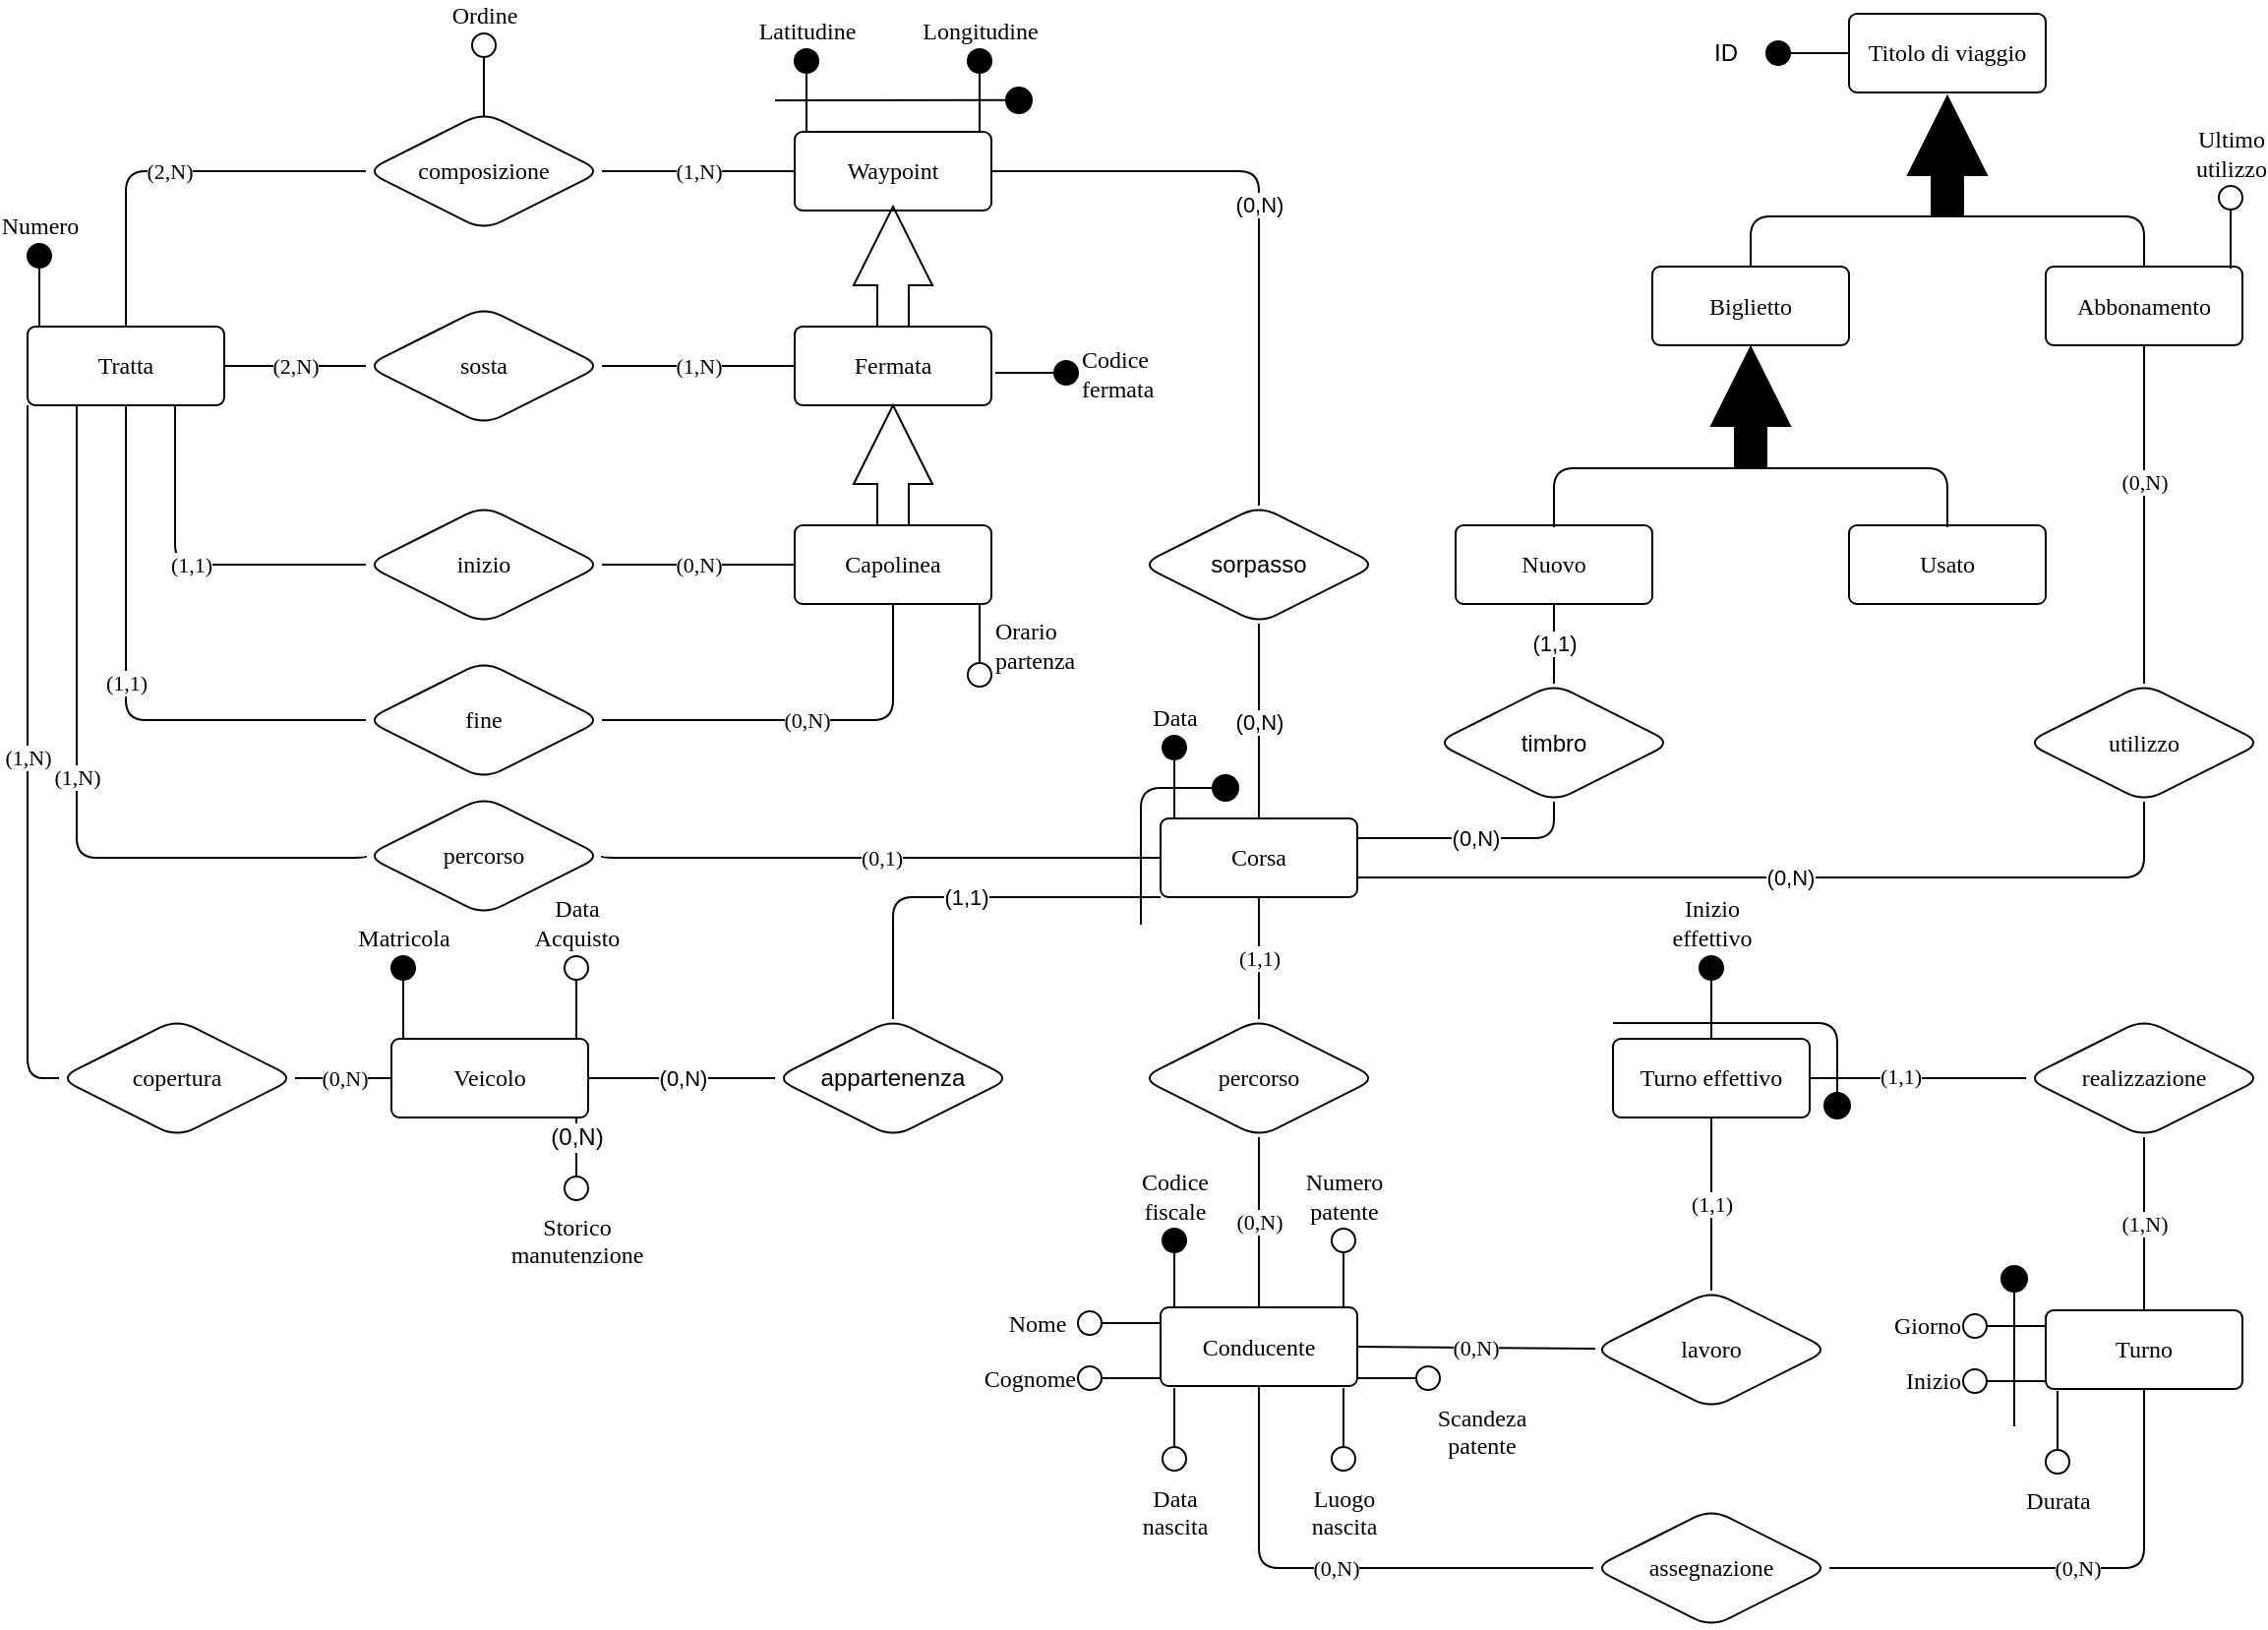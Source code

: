 <mxfile version="15.8.8" type="device" pages="4"><diagram id="TcOZjaMZxAsmdz-T-zlt" name="ER-Concettuale"><mxGraphModel dx="1320" dy="484" grid="1" gridSize="10" guides="1" tooltips="1" connect="1" arrows="1" fold="1" page="1" pageScale="1" pageWidth="1169" pageHeight="827" math="0" shadow="0"><root><mxCell id="L-t3vC338hMXGiWdnSO5-0"/><mxCell id="L-t3vC338hMXGiWdnSO5-1" parent="L-t3vC338hMXGiWdnSO5-0"/><mxCell id="v2Ydpp7d3YWsqHS7IlTD-0" value="Ordine" style="shape=mxgraph.pid.fittings.open_disc;html=1;pointerEvents=1;align=center;verticalLabelPosition=top;verticalAlign=bottom;dashed=0;aspect=fixed;labelPosition=center;fontFamily=Verdana;rounded=1;" parent="L-t3vC338hMXGiWdnSO5-1" vertex="1"><mxGeometry x="247" y="17" width="12" height="42" as="geometry"/></mxCell><mxCell id="wAwMkwBwWAXdSdusEVyY-0" value="(1,N)" style="endArrow=none;html=1;align=center;strokeWidth=1;edgeStyle=orthogonalEdgeStyle;entryX=0.25;entryY=1;entryDx=0;entryDy=0;fontFamily=Verdana;exitX=0;exitY=0.5;exitDx=0;exitDy=0;" parent="L-t3vC338hMXGiWdnSO5-1" source="wAwMkwBwWAXdSdusEVyY-14" target="wAwMkwBwWAXdSdusEVyY-2" edge="1"><mxGeometry relative="1" as="geometry"><mxPoint x="1" y="376" as="sourcePoint"/><mxPoint x="-69" y="197" as="targetPoint"/><Array as="points"><mxPoint x="46" y="436"/></Array></mxGeometry></mxCell><mxCell id="wAwMkwBwWAXdSdusEVyY-1" value="&lt;div&gt;Veicolo&lt;/div&gt;" style="arcSize=10;whiteSpace=wrap;html=1;align=center;fontFamily=Verdana;rounded=1;" parent="L-t3vC338hMXGiWdnSO5-1" vertex="1"><mxGeometry x="206" y="528" width="100" height="40" as="geometry"/></mxCell><mxCell id="wAwMkwBwWAXdSdusEVyY-2" value="&lt;div&gt;Tratta&lt;/div&gt;" style="arcSize=10;whiteSpace=wrap;html=1;align=center;fontFamily=Verdana;rounded=1;" parent="L-t3vC338hMXGiWdnSO5-1" vertex="1"><mxGeometry x="21" y="166" width="100" height="40" as="geometry"/></mxCell><mxCell id="wAwMkwBwWAXdSdusEVyY-3" value="Corsa" style="arcSize=10;whiteSpace=wrap;html=1;align=center;fillColor=#FFFFFF;fontFamily=Verdana;rounded=1;" parent="L-t3vC338hMXGiWdnSO5-1" vertex="1"><mxGeometry x="597" y="416" width="100" height="40" as="geometry"/></mxCell><mxCell id="wAwMkwBwWAXdSdusEVyY-4" value="Fermata" style="arcSize=10;whiteSpace=wrap;html=1;align=center;fillColor=#FFFFFF;fontFamily=Verdana;rounded=1;" parent="L-t3vC338hMXGiWdnSO5-1" vertex="1"><mxGeometry x="411" y="166" width="100" height="40" as="geometry"/></mxCell><mxCell id="wAwMkwBwWAXdSdusEVyY-5" value="&lt;div&gt;Codice&lt;/div&gt;&lt;div&gt;fermata&lt;/div&gt;" style="shape=mxgraph.pid.fittings.open_disc;html=1;pointerEvents=1;align=left;verticalLabelPosition=middle;verticalAlign=middle;dashed=0;aspect=fixed;labelPosition=right;horizontal=1;direction=south;fillColor=#000000;fontFamily=Verdana;labelBorderColor=none;labelBackgroundColor=none;rounded=1;" parent="L-t3vC338hMXGiWdnSO5-1" vertex="1"><mxGeometry x="513" y="183.5" width="42" height="12" as="geometry"/></mxCell><mxCell id="wAwMkwBwWAXdSdusEVyY-6" value="Waypoint" style="arcSize=10;whiteSpace=wrap;html=1;align=center;fillColor=#FFFFFF;fontFamily=Verdana;rounded=1;" parent="L-t3vC338hMXGiWdnSO5-1" vertex="1"><mxGeometry x="411" y="67" width="100" height="40" as="geometry"/></mxCell><mxCell id="wAwMkwBwWAXdSdusEVyY-8" value="Capolinea" style="arcSize=10;whiteSpace=wrap;html=1;align=center;fillColor=#FFFFFF;fontFamily=Verdana;rounded=1;" parent="L-t3vC338hMXGiWdnSO5-1" vertex="1"><mxGeometry x="411" y="267" width="100" height="40" as="geometry"/></mxCell><mxCell id="wAwMkwBwWAXdSdusEVyY-10" value="&lt;div&gt;Orario&lt;/div&gt;&lt;div&gt;partenza&lt;/div&gt;" style="shape=mxgraph.pid.fittings.open_disc;html=1;pointerEvents=1;align=left;verticalLabelPosition=middle;verticalAlign=middle;dashed=0;aspect=fixed;labelPosition=right;horizontal=1;direction=west;fontFamily=Verdana;rounded=1;" parent="L-t3vC338hMXGiWdnSO5-1" vertex="1"><mxGeometry x="499" y="307" width="12" height="42" as="geometry"/></mxCell><mxCell id="wAwMkwBwWAXdSdusEVyY-11" value="composizione" style="shape=rhombus;perimeter=rhombusPerimeter;whiteSpace=wrap;html=1;align=center;fillColor=#FFFFFF;strokeWidth=1;fontFamily=Verdana;rounded=1;" parent="L-t3vC338hMXGiWdnSO5-1" vertex="1"><mxGeometry x="193" y="57" width="120" height="60" as="geometry"/></mxCell><mxCell id="wAwMkwBwWAXdSdusEVyY-12" value="(2,N)" style="endArrow=none;html=1;align=center;strokeWidth=1;fontFamily=Verdana;exitX=0.5;exitY=0;exitDx=0;exitDy=0;entryX=0;entryY=0.5;entryDx=0;entryDy=0;snapToPoint=0;orthogonal=0;verticalAlign=middle;edgeStyle=elbowEdgeStyle;elbow=vertical;" parent="L-t3vC338hMXGiWdnSO5-1" source="wAwMkwBwWAXdSdusEVyY-2" target="wAwMkwBwWAXdSdusEVyY-11" edge="1"><mxGeometry relative="1" as="geometry"><mxPoint x="140" y="195" as="sourcePoint"/><mxPoint x="181" y="213" as="targetPoint"/><Array as="points"><mxPoint x="137" y="87"/><mxPoint x="171" y="66"/></Array></mxGeometry></mxCell><mxCell id="wAwMkwBwWAXdSdusEVyY-13" value="copertura" style="shape=rhombus;perimeter=rhombusPerimeter;whiteSpace=wrap;html=1;align=center;fillColor=#FFFFFF;strokeWidth=1;fontFamily=Verdana;rounded=1;" parent="L-t3vC338hMXGiWdnSO5-1" vertex="1"><mxGeometry x="37" y="518" width="120" height="60" as="geometry"/></mxCell><mxCell id="wAwMkwBwWAXdSdusEVyY-14" value="percorso" style="shape=rhombus;perimeter=rhombusPerimeter;whiteSpace=wrap;html=1;align=center;fillColor=#FFFFFF;strokeWidth=1;fontFamily=Verdana;rounded=1;" parent="L-t3vC338hMXGiWdnSO5-1" vertex="1"><mxGeometry x="193" y="405" width="120" height="60" as="geometry"/></mxCell><mxCell id="wAwMkwBwWAXdSdusEVyY-15" value="(0,1)" style="endArrow=none;html=1;align=center;strokeWidth=1;fontFamily=Verdana;exitX=1;exitY=0.5;exitDx=0;exitDy=0;entryX=0;entryY=0.5;entryDx=0;entryDy=0;edgeStyle=orthogonalEdgeStyle;" parent="L-t3vC338hMXGiWdnSO5-1" source="wAwMkwBwWAXdSdusEVyY-14" target="wAwMkwBwWAXdSdusEVyY-3" edge="1"><mxGeometry relative="1" as="geometry"><mxPoint x="270" y="-32" as="sourcePoint"/><mxPoint x="270" y="-52" as="targetPoint"/><Array as="points"><mxPoint x="341" y="436"/><mxPoint x="341" y="436"/></Array></mxGeometry></mxCell><mxCell id="wAwMkwBwWAXdSdusEVyY-16" value="inizio" style="shape=rhombus;perimeter=rhombusPerimeter;whiteSpace=wrap;html=1;align=center;fillColor=#FFFFFF;strokeWidth=1;fontFamily=Verdana;rounded=1;" parent="L-t3vC338hMXGiWdnSO5-1" vertex="1"><mxGeometry x="193" y="257" width="120" height="60" as="geometry"/></mxCell><mxCell id="wAwMkwBwWAXdSdusEVyY-17" value="fine" style="shape=rhombus;perimeter=rhombusPerimeter;whiteSpace=wrap;html=1;align=center;fillColor=#FFFFFF;strokeWidth=1;fontFamily=Verdana;rounded=1;" parent="L-t3vC338hMXGiWdnSO5-1" vertex="1"><mxGeometry x="193" y="336" width="120" height="60" as="geometry"/></mxCell><mxCell id="wAwMkwBwWAXdSdusEVyY-18" value="(0,N)" style="endArrow=none;html=1;align=center;strokeWidth=1;entryX=0;entryY=0.5;entryDx=0;entryDy=0;edgeStyle=orthogonalEdgeStyle;fontFamily=Verdana;exitX=1;exitY=0.5;exitDx=0;exitDy=0;" parent="L-t3vC338hMXGiWdnSO5-1" source="wAwMkwBwWAXdSdusEVyY-13" target="wAwMkwBwWAXdSdusEVyY-1" edge="1"><mxGeometry relative="1" as="geometry"><mxPoint x="369" y="496" as="sourcePoint"/><mxPoint x="-538" y="309" as="targetPoint"/><Array as="points"><mxPoint x="177" y="548"/><mxPoint x="177" y="548"/></Array></mxGeometry></mxCell><mxCell id="wAwMkwBwWAXdSdusEVyY-19" value="(1,N)" style="endArrow=none;html=1;exitX=0;exitY=0.5;exitDx=0;exitDy=0;entryX=1;entryY=0.5;entryDx=0;entryDy=0;align=center;verticalAlign=middle;fontFamily=Verdana;edgeStyle=elbowEdgeStyle;" parent="L-t3vC338hMXGiWdnSO5-1" source="wAwMkwBwWAXdSdusEVyY-6" target="wAwMkwBwWAXdSdusEVyY-11" edge="1"><mxGeometry relative="1" as="geometry"><mxPoint x="50" y="195" as="sourcePoint"/><mxPoint x="210" y="195" as="targetPoint"/></mxGeometry></mxCell><mxCell id="wAwMkwBwWAXdSdusEVyY-20" value="(0,N)" style="endArrow=none;html=1;exitX=1;exitY=0.5;exitDx=0;exitDy=0;entryX=0;entryY=0.5;entryDx=0;entryDy=0;fontFamily=Verdana;" parent="L-t3vC338hMXGiWdnSO5-1" source="wAwMkwBwWAXdSdusEVyY-16" target="wAwMkwBwWAXdSdusEVyY-8" edge="1"><mxGeometry relative="1" as="geometry"><mxPoint x="230" y="205" as="sourcePoint"/><mxPoint x="390" y="205" as="targetPoint"/></mxGeometry></mxCell><mxCell id="wAwMkwBwWAXdSdusEVyY-21" value="(0,N)" style="endArrow=none;html=1;exitX=1;exitY=0.5;exitDx=0;exitDy=0;entryX=0.5;entryY=1;entryDx=0;entryDy=0;edgeStyle=elbowEdgeStyle;labelPosition=center;verticalLabelPosition=middle;align=center;verticalAlign=middle;fontFamily=Verdana;" parent="L-t3vC338hMXGiWdnSO5-1" source="wAwMkwBwWAXdSdusEVyY-17" target="wAwMkwBwWAXdSdusEVyY-8" edge="1"><mxGeometry relative="1" as="geometry"><mxPoint x="323.0" y="326" as="sourcePoint"/><mxPoint x="421" y="326" as="targetPoint"/><Array as="points"><mxPoint x="461" y="365"/></Array></mxGeometry></mxCell><mxCell id="wAwMkwBwWAXdSdusEVyY-22" value="&lt;div align=&quot;left&quot;&gt;(1,1)&lt;/div&gt;" style="endArrow=none;html=1;exitX=0;exitY=0.5;exitDx=0;exitDy=0;edgeStyle=elbowEdgeStyle;entryX=0.75;entryY=1;entryDx=0;entryDy=0;align=center;verticalAlign=middle;labelPosition=center;verticalLabelPosition=middle;fontFamily=Verdana;" parent="L-t3vC338hMXGiWdnSO5-1" source="wAwMkwBwWAXdSdusEVyY-16" target="wAwMkwBwWAXdSdusEVyY-2" edge="1"><mxGeometry relative="1" as="geometry"><mxPoint x="-60.0" y="393.0" as="sourcePoint"/><mxPoint x="100" y="235" as="targetPoint"/><Array as="points"><mxPoint x="96" y="255"/><mxPoint x="71" y="345"/></Array></mxGeometry></mxCell><mxCell id="wAwMkwBwWAXdSdusEVyY-23" value="(1,1)" style="endArrow=none;html=1;exitX=0;exitY=0.5;exitDx=0;exitDy=0;edgeStyle=elbowEdgeStyle;entryX=0.5;entryY=1;entryDx=0;entryDy=0;fontFamily=Verdana;" parent="L-t3vC338hMXGiWdnSO5-1" source="wAwMkwBwWAXdSdusEVyY-17" target="wAwMkwBwWAXdSdusEVyY-2" edge="1"><mxGeometry relative="1" as="geometry"><mxPoint x="203.0" y="326" as="sourcePoint"/><mxPoint x="106" y="216" as="targetPoint"/><Array as="points"><mxPoint x="71" y="345"/><mxPoint x="71" y="265"/><mxPoint x="81" y="355"/></Array></mxGeometry></mxCell><mxCell id="wAwMkwBwWAXdSdusEVyY-24" value="(1,N)" style="endArrow=none;html=1;entryX=0;entryY=1;entryDx=0;entryDy=0;edgeStyle=orthogonalEdgeStyle;fontFamily=Verdana;exitX=0;exitY=0.5;exitDx=0;exitDy=0;" parent="L-t3vC338hMXGiWdnSO5-1" source="wAwMkwBwWAXdSdusEVyY-13" target="wAwMkwBwWAXdSdusEVyY-2" edge="1"><mxGeometry relative="1" as="geometry"><mxPoint x="121" y="476" as="sourcePoint"/><mxPoint x="111" y="166" as="targetPoint"/><Array as="points"><mxPoint x="21" y="548"/></Array></mxGeometry></mxCell><mxCell id="wAwMkwBwWAXdSdusEVyY-28" value="&lt;div&gt;Matricola&lt;/div&gt;" style="shape=mxgraph.pid.fittings.blind_disc;html=1;pointerEvents=1;align=center;verticalLabelPosition=top;verticalAlign=bottom;dashed=0;aspect=fixed;labelPosition=center;labelBackgroundColor=none;labelBorderColor=none;fontFamily=Verdana;rounded=1;" parent="L-t3vC338hMXGiWdnSO5-1" vertex="1"><mxGeometry x="206" y="486" width="12" height="42" as="geometry"/></mxCell><mxCell id="wAwMkwBwWAXdSdusEVyY-29" value="&lt;div&gt;Data&lt;/div&gt;&lt;div&gt;Acquisto&lt;/div&gt;" style="shape=mxgraph.pid.fittings.open_disc;html=1;pointerEvents=1;align=center;verticalLabelPosition=top;verticalAlign=bottom;dashed=0;aspect=fixed;labelPosition=center;labelBackgroundColor=none;labelBorderColor=none;fontFamily=Verdana;direction=east;rounded=1;" parent="L-t3vC338hMXGiWdnSO5-1" vertex="1"><mxGeometry x="294" y="486" width="12" height="42" as="geometry"/></mxCell><mxCell id="wAwMkwBwWAXdSdusEVyY-30" value="&lt;div&gt;Storico&lt;/div&gt;&lt;div&gt;manutenzione&lt;br&gt;&lt;/div&gt;" style="shape=mxgraph.pid.fittings.open_disc;html=1;pointerEvents=1;align=center;verticalLabelPosition=bottom;verticalAlign=top;dashed=0;aspect=fixed;labelPosition=center;horizontal=1;direction=west;labelBackgroundColor=none;labelBorderColor=none;fontFamily=Verdana;rounded=1;" parent="L-t3vC338hMXGiWdnSO5-1" vertex="1"><mxGeometry x="294" y="568" width="12" height="42" as="geometry"/></mxCell><mxCell id="wAwMkwBwWAXdSdusEVyY-31" value="Latitudine" style="shape=mxgraph.pid.fittings.blind_disc;html=1;pointerEvents=1;align=center;verticalLabelPosition=top;verticalAlign=bottom;dashed=0;aspect=fixed;labelPosition=center;labelBackgroundColor=none;labelBorderColor=none;fontFamily=Verdana;rounded=1;" parent="L-t3vC338hMXGiWdnSO5-1" vertex="1"><mxGeometry x="411" y="25" width="12" height="42" as="geometry"/></mxCell><mxCell id="wAwMkwBwWAXdSdusEVyY-32" value="&lt;div&gt;Longitudine&lt;/div&gt;" style="shape=mxgraph.pid.fittings.blind_disc;html=1;pointerEvents=1;align=center;verticalLabelPosition=top;verticalAlign=bottom;dashed=0;aspect=fixed;labelPosition=center;labelBackgroundColor=none;labelBorderColor=none;fontFamily=Verdana;rounded=1;" parent="L-t3vC338hMXGiWdnSO5-1" vertex="1"><mxGeometry x="499" y="25" width="12" height="42" as="geometry"/></mxCell><mxCell id="wAwMkwBwWAXdSdusEVyY-33" value="" style="endArrow=none;html=1;align=left;fontFamily=Verdana;" parent="L-t3vC338hMXGiWdnSO5-1" edge="1"><mxGeometry relative="1" as="geometry"><mxPoint x="401" y="51" as="sourcePoint"/><mxPoint x="531" y="50.86" as="targetPoint"/></mxGeometry></mxCell><mxCell id="wAwMkwBwWAXdSdusEVyY-34" value="" style="strokeWidth=2;html=1;shape=mxgraph.flowchart.start_2;whiteSpace=wrap;fillColor=#000000;align=center;verticalAlign=bottom;aspect=fixed;labelBackgroundColor=none;labelBorderColor=none;fontFamily=Verdana;rounded=1;" parent="L-t3vC338hMXGiWdnSO5-1" vertex="1"><mxGeometry x="519" y="45" width="12" height="12" as="geometry"/></mxCell><mxCell id="wAwMkwBwWAXdSdusEVyY-35" value="Numero" style="shape=mxgraph.pid.fittings.blind_disc;html=1;pointerEvents=1;align=center;verticalLabelPosition=top;verticalAlign=bottom;dashed=0;aspect=fixed;labelPosition=center;labelBackgroundColor=none;labelBorderColor=none;fontFamily=Verdana;direction=east;rounded=1;" parent="L-t3vC338hMXGiWdnSO5-1" vertex="1"><mxGeometry x="21" y="124" width="12" height="42" as="geometry"/></mxCell><mxCell id="wAwMkwBwWAXdSdusEVyY-40" value="(0,N)" style="text;html=1;align=center;verticalAlign=middle;resizable=0;points=[];autosize=1;strokeColor=none;fillColor=none;labelBackgroundColor=default;rotation=0;rounded=1;" parent="L-t3vC338hMXGiWdnSO5-1" vertex="1"><mxGeometry x="280" y="568" width="40" height="20" as="geometry"/></mxCell><mxCell id="wAwMkwBwWAXdSdusEVyY-41" value="sosta" style="shape=rhombus;perimeter=rhombusPerimeter;whiteSpace=wrap;html=1;align=center;fillColor=#FFFFFF;strokeWidth=1;fontFamily=Verdana;rounded=1;" parent="L-t3vC338hMXGiWdnSO5-1" vertex="1"><mxGeometry x="193" y="156" width="120" height="60" as="geometry"/></mxCell><mxCell id="wAwMkwBwWAXdSdusEVyY-42" value="(1,N)" style="endArrow=none;html=1;entryX=1;entryY=0.5;entryDx=0;entryDy=0;align=center;verticalAlign=middle;fontFamily=Verdana;edgeStyle=elbowEdgeStyle;" parent="L-t3vC338hMXGiWdnSO5-1" source="wAwMkwBwWAXdSdusEVyY-4" target="wAwMkwBwWAXdSdusEVyY-41" edge="1"><mxGeometry relative="1" as="geometry"><mxPoint x="421" y="76.0" as="sourcePoint"/><mxPoint x="323" y="76.0" as="targetPoint"/></mxGeometry></mxCell><mxCell id="wAwMkwBwWAXdSdusEVyY-43" value="(2,N)" style="endArrow=none;html=1;align=center;strokeWidth=1;fontFamily=Verdana;exitX=1;exitY=0.5;exitDx=0;exitDy=0;entryX=0;entryY=0.5;entryDx=0;entryDy=0;snapToPoint=0;orthogonal=0;verticalAlign=middle;edgeStyle=elbowEdgeStyle;elbow=vertical;" parent="L-t3vC338hMXGiWdnSO5-1" source="wAwMkwBwWAXdSdusEVyY-2" target="wAwMkwBwWAXdSdusEVyY-41" edge="1"><mxGeometry relative="1" as="geometry"><mxPoint x="81" y="176.0" as="sourcePoint"/><mxPoint x="203" y="76.0" as="targetPoint"/><Array as="points"><mxPoint x="171" y="186"/><mxPoint x="181" y="76"/></Array></mxGeometry></mxCell><mxCell id="HRnmFmr2ndcW84RnRdFI-0" value="&lt;div&gt;Codice&lt;/div&gt;&lt;div&gt;fiscale&lt;/div&gt;" style="shape=mxgraph.pid.fittings.blind_disc;html=1;pointerEvents=1;align=center;verticalLabelPosition=top;verticalAlign=bottom;dashed=0;aspect=fixed;labelPosition=center;strokeWidth=1;fillColor=#FFFFFF;fontFamily=Verdana;direction=east;rounded=1;" parent="L-t3vC338hMXGiWdnSO5-1" vertex="1"><mxGeometry x="598" y="624.5" width="12" height="42" as="geometry"/></mxCell><mxCell id="HRnmFmr2ndcW84RnRdFI-1" value="&lt;div&gt;Numero&lt;/div&gt;&lt;div&gt;patente&lt;br&gt;&lt;/div&gt;" style="shape=mxgraph.pid.fittings.open_disc;html=1;pointerEvents=1;align=center;verticalLabelPosition=top;verticalAlign=bottom;dashed=0;aspect=fixed;labelPosition=center;horizontal=1;direction=east;labelBackgroundColor=none;labelBorderColor=none;fontFamily=Verdana;rounded=1;" parent="L-t3vC338hMXGiWdnSO5-1" vertex="1"><mxGeometry x="684" y="624.5" width="12" height="42" as="geometry"/></mxCell><mxCell id="HRnmFmr2ndcW84RnRdFI-2" value="Nome" style="shape=mxgraph.pid.fittings.open_disc;html=1;pointerEvents=1;align=center;verticalLabelPosition=middle;verticalAlign=middle;dashed=0;aspect=fixed;labelPosition=left;horizontal=1;direction=north;labelBackgroundColor=none;labelBorderColor=none;fontFamily=Verdana;rounded=1;" parent="L-t3vC338hMXGiWdnSO5-1" vertex="1"><mxGeometry x="555" y="666.5" width="42" height="12" as="geometry"/></mxCell><mxCell id="HRnmFmr2ndcW84RnRdFI-3" value="Cognome" style="shape=mxgraph.pid.fittings.open_disc;html=1;pointerEvents=1;align=right;verticalLabelPosition=middle;verticalAlign=middle;dashed=0;aspect=fixed;labelPosition=left;horizontal=1;direction=north;labelBackgroundColor=none;labelBorderColor=none;fontFamily=Verdana;rounded=1;" parent="L-t3vC338hMXGiWdnSO5-1" vertex="1"><mxGeometry x="555" y="694.5" width="42" height="12" as="geometry"/></mxCell><mxCell id="HRnmFmr2ndcW84RnRdFI-4" value="Conducente" style="arcSize=10;whiteSpace=wrap;html=1;align=center;strokeWidth=1;fillColor=#FFFFFF;fontFamily=Verdana;rounded=1;" parent="L-t3vC338hMXGiWdnSO5-1" vertex="1"><mxGeometry x="597" y="664.5" width="100" height="40" as="geometry"/></mxCell><mxCell id="HRnmFmr2ndcW84RnRdFI-5" value="&lt;div&gt;Data&lt;/div&gt;&lt;div&gt;nascita&lt;br&gt;&lt;/div&gt;" style="shape=mxgraph.pid.fittings.open_disc;html=1;pointerEvents=1;align=center;verticalLabelPosition=bottom;verticalAlign=top;dashed=0;aspect=fixed;labelPosition=center;strokeWidth=1;fillColor=#FFFFFF;fontFamily=Verdana;direction=west;rounded=1;" parent="L-t3vC338hMXGiWdnSO5-1" vertex="1"><mxGeometry x="598" y="705.5" width="12" height="42" as="geometry"/></mxCell><mxCell id="HRnmFmr2ndcW84RnRdFI-6" value="Turno" style="arcSize=10;whiteSpace=wrap;html=1;align=center;fontFamily=Verdana;rounded=1;" parent="L-t3vC338hMXGiWdnSO5-1" vertex="1"><mxGeometry x="1047" y="666" width="100" height="40" as="geometry"/></mxCell><mxCell id="HRnmFmr2ndcW84RnRdFI-7" value="&lt;div&gt;Turno effettivo&lt;/div&gt;" style="arcSize=10;whiteSpace=wrap;html=1;align=center;fillColor=#FFFFFF;fontFamily=Verdana;rounded=1;" parent="L-t3vC338hMXGiWdnSO5-1" vertex="1"><mxGeometry x="827" y="528" width="100" height="40" as="geometry"/></mxCell><mxCell id="HRnmFmr2ndcW84RnRdFI-8" value="assegnazione" style="shape=rhombus;perimeter=rhombusPerimeter;whiteSpace=wrap;html=1;align=center;fillColor=#FFFFFF;fontFamily=Verdana;rounded=1;" parent="L-t3vC338hMXGiWdnSO5-1" vertex="1"><mxGeometry x="817" y="767" width="120" height="60" as="geometry"/></mxCell><mxCell id="HRnmFmr2ndcW84RnRdFI-9" value="(0,N)" style="endArrow=none;html=1;exitX=0.5;exitY=1;exitDx=0;exitDy=0;entryX=0;entryY=0.5;entryDx=0;entryDy=0;fontFamily=Verdana;edgeStyle=orthogonalEdgeStyle;" parent="L-t3vC338hMXGiWdnSO5-1" source="HRnmFmr2ndcW84RnRdFI-4" target="HRnmFmr2ndcW84RnRdFI-8" edge="1"><mxGeometry relative="1" as="geometry"><mxPoint x="414" y="671" as="sourcePoint"/><mxPoint x="574" y="671" as="targetPoint"/><Array as="points"><mxPoint x="647" y="797"/></Array></mxGeometry></mxCell><mxCell id="HRnmFmr2ndcW84RnRdFI-10" value="(0,N)" style="endArrow=none;html=1;exitX=1;exitY=0.5;exitDx=0;exitDy=0;entryX=0.5;entryY=1;entryDx=0;entryDy=0;edgeStyle=elbowEdgeStyle;elbow=vertical;fontFamily=Verdana;" parent="L-t3vC338hMXGiWdnSO5-1" source="HRnmFmr2ndcW84RnRdFI-8" target="HRnmFmr2ndcW84RnRdFI-6" edge="1"><mxGeometry relative="1" as="geometry"><mxPoint x="414" y="731" as="sourcePoint"/><mxPoint x="574" y="731" as="targetPoint"/><Array as="points"><mxPoint x="1047" y="797"/><mxPoint x="1077" y="760"/><mxPoint x="687" y="828"/><mxPoint x="1007" y="760"/><mxPoint x="547" y="810"/><mxPoint x="394" y="921"/></Array></mxGeometry></mxCell><mxCell id="HRnmFmr2ndcW84RnRdFI-11" value="realizzazione" style="shape=rhombus;perimeter=rhombusPerimeter;whiteSpace=wrap;html=1;align=center;fillColor=#FFFFFF;fontFamily=Verdana;rounded=1;" parent="L-t3vC338hMXGiWdnSO5-1" vertex="1"><mxGeometry x="1037" y="518" width="120" height="60" as="geometry"/></mxCell><mxCell id="HRnmFmr2ndcW84RnRdFI-12" value="" style="endArrow=none;html=1;exitX=0;exitY=0.5;exitDx=0;exitDy=0;fontFamily=Verdana;entryX=1;entryY=0.5;entryDx=0;entryDy=0;" parent="L-t3vC338hMXGiWdnSO5-1" source="HRnmFmr2ndcW84RnRdFI-11" target="HRnmFmr2ndcW84RnRdFI-7" edge="1"><mxGeometry relative="1" as="geometry"><mxPoint x="424" y="625" as="sourcePoint"/><mxPoint x="687" y="730" as="targetPoint"/></mxGeometry></mxCell><mxCell id="HRnmFmr2ndcW84RnRdFI-13" value="(1,1)" style="edgeLabel;html=1;align=center;verticalAlign=middle;resizable=0;points=[];fontFamily=Verdana;rounded=1;" parent="HRnmFmr2ndcW84RnRdFI-12" vertex="1" connectable="0"><mxGeometry x="0.164" y="-1" relative="1" as="geometry"><mxPoint as="offset"/></mxGeometry></mxCell><mxCell id="HRnmFmr2ndcW84RnRdFI-14" value="(1,N)" style="endArrow=none;html=1;exitX=0.5;exitY=0;exitDx=0;exitDy=0;fontFamily=Verdana;entryX=0.5;entryY=1;entryDx=0;entryDy=0;" parent="L-t3vC338hMXGiWdnSO5-1" source="HRnmFmr2ndcW84RnRdFI-6" target="HRnmFmr2ndcW84RnRdFI-11" edge="1"><mxGeometry relative="1" as="geometry"><mxPoint x="364" y="640" as="sourcePoint"/><mxPoint x="1007" y="690" as="targetPoint"/></mxGeometry></mxCell><mxCell id="HRnmFmr2ndcW84RnRdFI-15" value="percorso" style="shape=rhombus;perimeter=rhombusPerimeter;whiteSpace=wrap;html=1;align=center;fillColor=#FFFFFF;fontFamily=Verdana;rounded=1;" parent="L-t3vC338hMXGiWdnSO5-1" vertex="1"><mxGeometry x="587" y="518" width="120" height="60" as="geometry"/></mxCell><mxCell id="HRnmFmr2ndcW84RnRdFI-16" value="(0,N)" style="endArrow=none;html=1;exitX=0.5;exitY=0;exitDx=0;exitDy=0;fontFamily=Verdana;entryX=0.5;entryY=1;entryDx=0;entryDy=0;" parent="L-t3vC338hMXGiWdnSO5-1" source="HRnmFmr2ndcW84RnRdFI-4" target="HRnmFmr2ndcW84RnRdFI-15" edge="1"><mxGeometry relative="1" as="geometry"><mxPoint x="504" y="833" as="sourcePoint"/><mxPoint x="674" y="672" as="targetPoint"/></mxGeometry></mxCell><mxCell id="HRnmFmr2ndcW84RnRdFI-17" value="(1,1)" style="endArrow=none;html=1;entryX=0.5;entryY=1;entryDx=0;entryDy=0;exitX=0.5;exitY=0;exitDx=0;exitDy=0;fontFamily=Verdana;edgeStyle=orthogonalEdgeStyle;" parent="L-t3vC338hMXGiWdnSO5-1" source="HRnmFmr2ndcW84RnRdFI-15" target="wAwMkwBwWAXdSdusEVyY-3" edge="1"><mxGeometry relative="1" as="geometry"><mxPoint x="696.0" y="820" as="sourcePoint"/><mxPoint x="766" y="660" as="targetPoint"/></mxGeometry></mxCell><mxCell id="HRnmFmr2ndcW84RnRdFI-18" value="Giorno" style="shape=mxgraph.pid.fittings.open_disc;html=1;pointerEvents=1;align=right;verticalLabelPosition=middle;verticalAlign=middle;dashed=0;aspect=fixed;labelPosition=left;horizontal=1;direction=north;fontFamily=Verdana;rounded=1;" parent="L-t3vC338hMXGiWdnSO5-1" vertex="1"><mxGeometry x="1005" y="668" width="42" height="12" as="geometry"/></mxCell><mxCell id="HRnmFmr2ndcW84RnRdFI-19" value="Inizio" style="shape=mxgraph.pid.fittings.open_disc;html=1;pointerEvents=1;align=right;verticalLabelPosition=middle;verticalAlign=middle;dashed=0;aspect=fixed;labelPosition=left;horizontal=1;direction=north;fontFamily=Verdana;rounded=1;" parent="L-t3vC338hMXGiWdnSO5-1" vertex="1"><mxGeometry x="1005" y="696" width="42" height="12" as="geometry"/></mxCell><mxCell id="HRnmFmr2ndcW84RnRdFI-20" value="" style="endArrow=none;html=1;align=left;edgeStyle=elbowEdgeStyle;fontFamily=Verdana;exitX=0.5;exitY=1;exitDx=0;exitDy=0;exitPerimeter=0;" parent="L-t3vC338hMXGiWdnSO5-1" source="HRnmFmr2ndcW84RnRdFI-21" edge="1"><mxGeometry relative="1" as="geometry"><mxPoint x="1031" y="651" as="sourcePoint"/><mxPoint x="1031" y="725" as="targetPoint"/><Array as="points"><mxPoint x="1031" y="683.5"/><mxPoint x="907" y="687.5"/></Array></mxGeometry></mxCell><mxCell id="HRnmFmr2ndcW84RnRdFI-21" value="" style="strokeWidth=2;html=1;shape=mxgraph.flowchart.start_2;whiteSpace=wrap;fillColor=#000000;align=center;verticalAlign=bottom;aspect=fixed;fontFamily=Verdana;rounded=1;" parent="L-t3vC338hMXGiWdnSO5-1" vertex="1"><mxGeometry x="1025" y="644" width="12" height="12" as="geometry"/></mxCell><mxCell id="HRnmFmr2ndcW84RnRdFI-22" value="" style="endArrow=none;html=1;align=left;edgeStyle=elbowEdgeStyle;elbow=vertical;fontFamily=Verdana;entryX=0;entryY=0.5;entryDx=0;entryDy=0;entryPerimeter=0;" parent="L-t3vC338hMXGiWdnSO5-1" target="HRnmFmr2ndcW84RnRdFI-23" edge="1"><mxGeometry relative="1" as="geometry"><mxPoint x="827" y="520" as="sourcePoint"/><mxPoint x="944" y="556" as="targetPoint"/><Array as="points"><mxPoint x="910" y="520"/><mxPoint x="880" y="510"/><mxPoint x="891" y="588"/><mxPoint x="875" y="588"/></Array></mxGeometry></mxCell><mxCell id="HRnmFmr2ndcW84RnRdFI-23" value="" style="strokeWidth=2;html=1;shape=mxgraph.flowchart.start_2;whiteSpace=wrap;fillColor=#000000;align=center;verticalAlign=bottom;aspect=fixed;fontFamily=Verdana;direction=south;rounded=1;" parent="L-t3vC338hMXGiWdnSO5-1" vertex="1"><mxGeometry x="935" y="556" width="12" height="12" as="geometry"/></mxCell><mxCell id="HRnmFmr2ndcW84RnRdFI-24" value="&lt;div&gt;Inizio&lt;/div&gt;&lt;div&gt;effettivo&lt;br&gt;&lt;/div&gt;" style="shape=mxgraph.pid.fittings.open_disc;html=1;pointerEvents=1;align=center;verticalLabelPosition=top;verticalAlign=bottom;dashed=0;aspect=fixed;labelPosition=center;fontFamily=Verdana;direction=east;rounded=1;fillColor=#000000;" parent="L-t3vC338hMXGiWdnSO5-1" vertex="1"><mxGeometry x="871" y="486" width="12" height="42" as="geometry"/></mxCell><mxCell id="HRnmFmr2ndcW84RnRdFI-25" value="&lt;div&gt;Luogo&lt;/div&gt;&lt;div&gt;nascita&lt;br&gt;&lt;/div&gt;" style="shape=mxgraph.pid.fittings.open_disc;html=1;pointerEvents=1;align=center;verticalLabelPosition=bottom;verticalAlign=top;dashed=0;aspect=fixed;labelPosition=center;horizontal=1;direction=west;labelBackgroundColor=none;labelBorderColor=none;fontFamily=Verdana;rounded=1;" parent="L-t3vC338hMXGiWdnSO5-1" vertex="1"><mxGeometry x="684" y="705.5" width="12" height="42" as="geometry"/></mxCell><mxCell id="HRnmFmr2ndcW84RnRdFI-26" value="&lt;div&gt;Scandeza&lt;/div&gt;&lt;div&gt;patente&lt;br&gt;&lt;/div&gt;" style="shape=mxgraph.pid.fittings.open_disc;html=1;pointerEvents=1;align=center;verticalLabelPosition=bottom;verticalAlign=top;dashed=0;aspect=fixed;labelPosition=right;horizontal=1;direction=south;labelBackgroundColor=none;labelBorderColor=none;fontFamily=Verdana;rounded=1;" parent="L-t3vC338hMXGiWdnSO5-1" vertex="1"><mxGeometry x="697" y="694.5" width="42" height="12" as="geometry"/></mxCell><mxCell id="HRnmFmr2ndcW84RnRdFI-27" value="lavoro" style="shape=rhombus;perimeter=rhombusPerimeter;whiteSpace=wrap;html=1;align=center;fillColor=#FFFFFF;labelBackgroundColor=none;labelBorderColor=none;fontFamily=Verdana;rounded=1;" parent="L-t3vC338hMXGiWdnSO5-1" vertex="1"><mxGeometry x="817" y="656" width="120" height="60" as="geometry"/></mxCell><mxCell id="HRnmFmr2ndcW84RnRdFI-28" value="(1,1)" style="endArrow=none;html=1;fontFamily=Verdana;entryX=0.5;entryY=1;entryDx=0;entryDy=0;" parent="L-t3vC338hMXGiWdnSO5-1" source="HRnmFmr2ndcW84RnRdFI-27" target="HRnmFmr2ndcW84RnRdFI-7" edge="1"><mxGeometry relative="1" as="geometry"><mxPoint x="444" y="841" as="sourcePoint"/><mxPoint x="527" y="670" as="targetPoint"/></mxGeometry></mxCell><mxCell id="HRnmFmr2ndcW84RnRdFI-29" value="(0,N)" style="endArrow=none;html=1;fontFamily=Verdana;exitX=1;exitY=0.5;exitDx=0;exitDy=0;" parent="L-t3vC338hMXGiWdnSO5-1" source="HRnmFmr2ndcW84RnRdFI-4" target="HRnmFmr2ndcW84RnRdFI-27" edge="1"><mxGeometry relative="1" as="geometry"><mxPoint x="474" y="841" as="sourcePoint"/><mxPoint x="634" y="841" as="targetPoint"/></mxGeometry></mxCell><mxCell id="HRnmFmr2ndcW84RnRdFI-30" value="Durata" style="shape=mxgraph.pid.fittings.open_disc;html=1;pointerEvents=1;align=center;verticalLabelPosition=bottom;verticalAlign=top;dashed=0;aspect=fixed;labelPosition=center;horizontal=1;direction=west;fontFamily=Verdana;rounded=1;" parent="L-t3vC338hMXGiWdnSO5-1" vertex="1"><mxGeometry x="1047" y="707" width="12" height="42" as="geometry"/></mxCell><mxCell id="HRnmFmr2ndcW84RnRdFI-32" value="appartenenza" style="shape=rhombus;perimeter=rhombusPerimeter;whiteSpace=wrap;html=1;align=center;fillColor=#FFFFFF;labelBackgroundColor=default;rounded=1;" parent="L-t3vC338hMXGiWdnSO5-1" vertex="1"><mxGeometry x="401" y="518" width="120" height="60" as="geometry"/></mxCell><mxCell id="HRnmFmr2ndcW84RnRdFI-33" value="(0,N)" style="endArrow=none;html=1;elbow=vertical;exitX=1;exitY=0.5;exitDx=0;exitDy=0;entryX=0;entryY=0.5;entryDx=0;entryDy=0;" parent="L-t3vC338hMXGiWdnSO5-1" source="wAwMkwBwWAXdSdusEVyY-1" target="HRnmFmr2ndcW84RnRdFI-32" edge="1"><mxGeometry relative="1" as="geometry"><mxPoint x="317" y="580" as="sourcePoint"/><mxPoint x="477" y="580" as="targetPoint"/></mxGeometry></mxCell><mxCell id="HRnmFmr2ndcW84RnRdFI-65" value="(1,1)" style="endArrow=none;html=1;entryX=0.5;entryY=0;entryDx=0;entryDy=0;exitX=0;exitY=1;exitDx=0;exitDy=0;edgeStyle=elbowEdgeStyle;" parent="L-t3vC338hMXGiWdnSO5-1" source="wAwMkwBwWAXdSdusEVyY-3" target="HRnmFmr2ndcW84RnRdFI-32" edge="1"><mxGeometry relative="1" as="geometry"><mxPoint x="317" y="470" as="sourcePoint"/><mxPoint x="477" y="470" as="targetPoint"/><Array as="points"><mxPoint x="461" y="480"/></Array></mxGeometry></mxCell><mxCell id="HRnmFmr2ndcW84RnRdFI-67" value="sorpasso" style="shape=rhombus;perimeter=rhombusPerimeter;whiteSpace=wrap;html=1;align=center;fillColor=#FFFFFF;labelBackgroundColor=default;rounded=1;" parent="L-t3vC338hMXGiWdnSO5-1" vertex="1"><mxGeometry x="587" y="257" width="120" height="60" as="geometry"/></mxCell><mxCell id="HRnmFmr2ndcW84RnRdFI-69" value="(0,N)" style="endArrow=none;html=1;entryX=0.5;entryY=1;entryDx=0;entryDy=0;exitX=0.5;exitY=0;exitDx=0;exitDy=0;" parent="L-t3vC338hMXGiWdnSO5-1" source="wAwMkwBwWAXdSdusEVyY-3" target="HRnmFmr2ndcW84RnRdFI-67" edge="1"><mxGeometry relative="1" as="geometry"><mxPoint x="257" y="260" as="sourcePoint"/><mxPoint x="417" y="260" as="targetPoint"/></mxGeometry></mxCell><mxCell id="HRnmFmr2ndcW84RnRdFI-70" value="(0,N)" style="endArrow=none;html=1;exitX=1;exitY=0.5;exitDx=0;exitDy=0;entryX=0.5;entryY=0;entryDx=0;entryDy=0;edgeStyle=elbowEdgeStyle;" parent="L-t3vC338hMXGiWdnSO5-1" source="wAwMkwBwWAXdSdusEVyY-6" target="HRnmFmr2ndcW84RnRdFI-67" edge="1"><mxGeometry relative="1" as="geometry"><mxPoint x="257" y="297" as="sourcePoint"/><mxPoint x="417" y="297" as="targetPoint"/><Array as="points"><mxPoint x="647" y="187"/></Array></mxGeometry></mxCell><mxCell id="EzQOSafuGMzpkIqxKZx3-0" value="Biglietto" style="arcSize=10;whiteSpace=wrap;html=1;align=center;fillColor=#FFFFFF;fillStyle=solid;fontFamily=Verdana;rounded=1;" parent="L-t3vC338hMXGiWdnSO5-1" vertex="1"><mxGeometry x="847" y="135.5" width="100" height="40" as="geometry"/></mxCell><mxCell id="EzQOSafuGMzpkIqxKZx3-1" value="Abbonamento" style="arcSize=10;whiteSpace=wrap;html=1;align=center;fillColor=#FFFFFF;fillStyle=solid;fontFamily=Verdana;rounded=1;" parent="L-t3vC338hMXGiWdnSO5-1" vertex="1"><mxGeometry x="1047" y="135.5" width="100" height="40" as="geometry"/></mxCell><mxCell id="EzQOSafuGMzpkIqxKZx3-2" value="&lt;div&gt;Ultimo&lt;/div&gt;&lt;div&gt;utilizzo&lt;/div&gt;" style="shape=mxgraph.pid.fittings.open_disc;html=1;pointerEvents=1;align=center;verticalLabelPosition=top;verticalAlign=bottom;dashed=0;aspect=fixed;labelPosition=center;fontFamily=Verdana;rounded=1;" parent="L-t3vC338hMXGiWdnSO5-1" vertex="1"><mxGeometry x="1135" y="94.5" width="12" height="42" as="geometry"/></mxCell><mxCell id="EzQOSafuGMzpkIqxKZx3-3" value="Titolo di viaggio" style="arcSize=10;whiteSpace=wrap;html=1;align=center;fillColor=#FFFFFF;fillStyle=solid;fontFamily=Verdana;rounded=1;" parent="L-t3vC338hMXGiWdnSO5-1" vertex="1"><mxGeometry x="947" y="7" width="100" height="40" as="geometry"/></mxCell><mxCell id="EzQOSafuGMzpkIqxKZx3-4" value="" style="html=1;shadow=0;dashed=0;align=center;verticalAlign=middle;shape=mxgraph.arrows2.arrow;dy=0.6;dx=40;direction=north;notch=0;fillStyle=solid;fontFamily=Verdana;fillColor=#000000;rounded=1;" parent="L-t3vC338hMXGiWdnSO5-1" vertex="1"><mxGeometry x="977" y="49" width="40" height="61" as="geometry"/></mxCell><mxCell id="EzQOSafuGMzpkIqxKZx3-5" value="" style="endArrow=none;html=1;edgeStyle=elbowEdgeStyle;elbow=vertical;exitX=0.5;exitY=0;exitDx=0;exitDy=0;entryX=0.5;entryY=0;entryDx=0;entryDy=0;fontFamily=Verdana;" parent="L-t3vC338hMXGiWdnSO5-1" source="EzQOSafuGMzpkIqxKZx3-0" target="EzQOSafuGMzpkIqxKZx3-1" edge="1"><mxGeometry relative="1" as="geometry"><mxPoint x="1115" y="90.5" as="sourcePoint"/><mxPoint x="1335" y="100.5" as="targetPoint"/><Array as="points"><mxPoint x="1044" y="110"/><mxPoint x="997" y="100"/><mxPoint x="1005" y="84.5"/><mxPoint x="1165" y="70.5"/></Array></mxGeometry></mxCell><mxCell id="EzQOSafuGMzpkIqxKZx3-6" value="utilizzo" style="shape=rhombus;perimeter=rhombusPerimeter;whiteSpace=wrap;html=1;align=center;fillColor=#FFFFFF;fillStyle=solid;fontFamily=Verdana;rounded=1;" parent="L-t3vC338hMXGiWdnSO5-1" vertex="1"><mxGeometry x="1037" y="347.5" width="120" height="60" as="geometry"/></mxCell><mxCell id="EzQOSafuGMzpkIqxKZx3-7" value="" style="endArrow=none;html=1;exitX=0.5;exitY=1;exitDx=0;exitDy=0;entryX=0.5;entryY=0;entryDx=0;entryDy=0;" parent="L-t3vC338hMXGiWdnSO5-1" source="EzQOSafuGMzpkIqxKZx3-1" target="EzQOSafuGMzpkIqxKZx3-6" edge="1"><mxGeometry relative="1" as="geometry"><mxPoint x="1077" y="93.5" as="sourcePoint"/><mxPoint x="1237" y="93.5" as="targetPoint"/></mxGeometry></mxCell><mxCell id="EzQOSafuGMzpkIqxKZx3-8" value="(0,N)" style="edgeLabel;html=1;align=center;verticalAlign=middle;resizable=0;points=[];fontFamily=Verdana;rounded=1;" parent="EzQOSafuGMzpkIqxKZx3-7" vertex="1" connectable="0"><mxGeometry x="-0.19" relative="1" as="geometry"><mxPoint as="offset"/></mxGeometry></mxCell><mxCell id="EzQOSafuGMzpkIqxKZx3-9" value="(0,N)" style="endArrow=none;html=1;entryX=0.5;entryY=1;entryDx=0;entryDy=0;exitX=1;exitY=0.75;exitDx=0;exitDy=0;edgeStyle=elbowEdgeStyle;" parent="L-t3vC338hMXGiWdnSO5-1" source="wAwMkwBwWAXdSdusEVyY-3" target="EzQOSafuGMzpkIqxKZx3-6" edge="1"><mxGeometry relative="1" as="geometry"><mxPoint x="787" y="296" as="sourcePoint"/><mxPoint x="807" y="96" as="targetPoint"/><Array as="points"><mxPoint x="1097" y="430"/></Array></mxGeometry></mxCell><mxCell id="EzQOSafuGMzpkIqxKZx3-10" value="&lt;div&gt;ID&lt;/div&gt;" style="shape=mxgraph.pid.fittings.blind_disc;html=1;pointerEvents=1;align=center;verticalLabelPosition=middle;verticalAlign=middle;dashed=0;aspect=fixed;labelPosition=left;direction=north;rounded=1;" parent="L-t3vC338hMXGiWdnSO5-1" vertex="1"><mxGeometry x="905" y="21" width="42" height="12" as="geometry"/></mxCell><mxCell id="EzQOSafuGMzpkIqxKZx3-11" value="timbro" style="shape=rhombus;perimeter=rhombusPerimeter;whiteSpace=wrap;html=1;align=center;fillColor=#FFFFFF;rounded=1;" parent="L-t3vC338hMXGiWdnSO5-1" vertex="1"><mxGeometry x="737" y="347.5" width="120" height="60" as="geometry"/></mxCell><mxCell id="EzQOSafuGMzpkIqxKZx3-12" value="(1,1)" style="endArrow=none;html=1;exitX=0.5;exitY=0;exitDx=0;exitDy=0;entryX=0.5;entryY=1;entryDx=0;entryDy=0;" parent="L-t3vC338hMXGiWdnSO5-1" source="EzQOSafuGMzpkIqxKZx3-11" target="EzQOSafuGMzpkIqxKZx3-15" edge="1"><mxGeometry relative="1" as="geometry"><mxPoint x="947" y="183.5" as="sourcePoint"/><mxPoint x="1387" y="267.5" as="targetPoint"/></mxGeometry></mxCell><mxCell id="EzQOSafuGMzpkIqxKZx3-13" value="(0,N)" style="endArrow=none;html=1;entryX=0.5;entryY=1;entryDx=0;entryDy=0;exitX=1;exitY=0.25;exitDx=0;exitDy=0;edgeStyle=orthogonalEdgeStyle;" parent="L-t3vC338hMXGiWdnSO5-1" source="wAwMkwBwWAXdSdusEVyY-3" target="EzQOSafuGMzpkIqxKZx3-11" edge="1"><mxGeometry relative="1" as="geometry"><mxPoint x="1257" y="280" as="sourcePoint"/><mxPoint x="1227" y="186" as="targetPoint"/><Array as="points"><mxPoint x="797" y="426"/></Array></mxGeometry></mxCell><mxCell id="EzQOSafuGMzpkIqxKZx3-15" value="Nuovo" style="arcSize=10;whiteSpace=wrap;html=1;align=center;fillColor=#FFFFFF;fillStyle=solid;fontFamily=Verdana;rounded=1;" parent="L-t3vC338hMXGiWdnSO5-1" vertex="1"><mxGeometry x="747" y="267" width="100" height="40" as="geometry"/></mxCell><mxCell id="EzQOSafuGMzpkIqxKZx3-16" value="Usato" style="arcSize=10;whiteSpace=wrap;html=1;align=center;fillColor=#FFFFFF;fillStyle=solid;fontFamily=Verdana;rounded=1;" parent="L-t3vC338hMXGiWdnSO5-1" vertex="1"><mxGeometry x="947" y="267" width="100" height="40" as="geometry"/></mxCell><mxCell id="EzQOSafuGMzpkIqxKZx3-17" value="" style="html=1;shadow=0;dashed=0;align=center;verticalAlign=middle;shape=mxgraph.arrows2.arrow;dy=0.6;dx=40;direction=north;notch=0;fillStyle=solid;fontFamily=Verdana;fillColor=#000000;rounded=1;" parent="L-t3vC338hMXGiWdnSO5-1" vertex="1"><mxGeometry x="877" y="176.5" width="40" height="61" as="geometry"/></mxCell><mxCell id="EzQOSafuGMzpkIqxKZx3-18" value="" style="endArrow=none;html=1;edgeStyle=elbowEdgeStyle;elbow=vertical;fontFamily=Verdana;exitX=0.5;exitY=0;exitDx=0;exitDy=0;entryX=0.5;entryY=0;entryDx=0;entryDy=0;" parent="L-t3vC338hMXGiWdnSO5-1" edge="1"><mxGeometry relative="1" as="geometry"><mxPoint x="797" y="268" as="sourcePoint"/><mxPoint x="997" y="268" as="targetPoint"/><Array as="points"><mxPoint x="905" y="238"/><mxPoint x="1065" y="224"/></Array></mxGeometry></mxCell><mxCell id="EzQOSafuGMzpkIqxKZx3-22" value="" style="endArrow=none;html=1;align=left;edgeStyle=elbowEdgeStyle;entryX=0;entryY=0.5;entryDx=0;entryDy=0;entryPerimeter=0;" parent="L-t3vC338hMXGiWdnSO5-1" target="EzQOSafuGMzpkIqxKZx3-23" edge="1"><mxGeometry relative="1" as="geometry"><mxPoint x="587" y="470" as="sourcePoint"/><mxPoint x="624" y="410" as="targetPoint"/><Array as="points"><mxPoint x="587" y="436"/><mxPoint x="567" y="446"/></Array></mxGeometry></mxCell><mxCell id="EzQOSafuGMzpkIqxKZx3-23" value="" style="strokeWidth=2;html=1;shape=mxgraph.flowchart.start_2;whiteSpace=wrap;fillColor=#000000;align=center;verticalAlign=bottom;aspect=fixed;labelBackgroundColor=default;rounded=1;" parent="L-t3vC338hMXGiWdnSO5-1" vertex="1"><mxGeometry x="624" y="394.5" width="12" height="12" as="geometry"/></mxCell><mxCell id="EzQOSafuGMzpkIqxKZx3-27" value="" style="html=1;shadow=0;dashed=0;align=center;verticalAlign=middle;shape=mxgraph.arrows2.arrow;dy=0.6;dx=40;direction=north;notch=0;fillStyle=solid;fontFamily=Verdana;fillColor=none;rounded=1;" parent="L-t3vC338hMXGiWdnSO5-1" vertex="1"><mxGeometry x="441" y="206" width="40" height="61" as="geometry"/></mxCell><mxCell id="EzQOSafuGMzpkIqxKZx3-30" value="" style="html=1;shadow=0;dashed=0;align=center;verticalAlign=middle;shape=mxgraph.arrows2.arrow;dy=0.6;dx=40;direction=north;notch=0;fillStyle=solid;fontFamily=Verdana;fillColor=none;rounded=1;" parent="L-t3vC338hMXGiWdnSO5-1" vertex="1"><mxGeometry x="441" y="105" width="40" height="61" as="geometry"/></mxCell><mxCell id="xysYKYygnAM4FNSyfzgB-0" value="Data" style="shape=mxgraph.pid.fittings.blind_disc;html=1;pointerEvents=1;align=center;verticalLabelPosition=top;verticalAlign=bottom;dashed=0;aspect=fixed;labelPosition=center;strokeWidth=1;fillColor=#FFFFFF;fontFamily=Verdana;direction=east;rounded=1;" parent="L-t3vC338hMXGiWdnSO5-1" vertex="1"><mxGeometry x="598" y="374" width="12" height="42" as="geometry"/></mxCell></root></mxGraphModel></diagram><diagram id="s3bCit86rUMJqgvgMdnh" name="Tratte e veicoli"><mxGraphModel dx="1320" dy="484" grid="1" gridSize="10" guides="1" tooltips="1" connect="1" arrows="1" fold="1" page="1" pageScale="1" pageWidth="1169" pageHeight="827" math="0" shadow="0"><root><mxCell id="4wT47rqSrQoemEfMqE3L-0"/><mxCell id="4wT47rqSrQoemEfMqE3L-1" parent="4wT47rqSrQoemEfMqE3L-0"/><mxCell id="4wT47rqSrQoemEfMqE3L-2" value="Ordine" style="shape=mxgraph.pid.fittings.open_disc;html=1;pointerEvents=1;align=center;verticalLabelPosition=top;verticalAlign=bottom;dashed=0;aspect=fixed;labelPosition=center;fontFamily=Verdana;rounded=1;" parent="4wT47rqSrQoemEfMqE3L-1" vertex="1"><mxGeometry x="461" y="117" width="12" height="42" as="geometry"/></mxCell><mxCell id="4wT47rqSrQoemEfMqE3L-3" value="(1,N)" style="endArrow=none;html=1;align=center;strokeWidth=1;edgeStyle=orthogonalEdgeStyle;entryX=0.25;entryY=1;entryDx=0;entryDy=0;fontFamily=Verdana;exitX=0;exitY=0.5;exitDx=0;exitDy=0;" parent="4wT47rqSrQoemEfMqE3L-1" source="4wT47rqSrQoemEfMqE3L-15" target="4wT47rqSrQoemEfMqE3L-5" edge="1"><mxGeometry relative="1" as="geometry"><mxPoint x="215" y="476" as="sourcePoint"/><mxPoint x="145" y="297" as="targetPoint"/><Array as="points"><mxPoint x="260" y="536"/></Array></mxGeometry></mxCell><mxCell id="4wT47rqSrQoemEfMqE3L-4" value="&lt;div&gt;Veicolo&lt;/div&gt;" style="arcSize=10;whiteSpace=wrap;html=1;align=center;fontFamily=Verdana;rounded=1;" parent="4wT47rqSrQoemEfMqE3L-1" vertex="1"><mxGeometry x="420" y="628" width="100" height="40" as="geometry"/></mxCell><mxCell id="4wT47rqSrQoemEfMqE3L-5" value="&lt;div&gt;Tratta&lt;/div&gt;" style="arcSize=10;whiteSpace=wrap;html=1;align=center;fontFamily=Verdana;rounded=1;" parent="4wT47rqSrQoemEfMqE3L-1" vertex="1"><mxGeometry x="235" y="266" width="100" height="40" as="geometry"/></mxCell><mxCell id="4wT47rqSrQoemEfMqE3L-6" value="Corsa" style="arcSize=10;whiteSpace=wrap;html=1;align=center;fillColor=#FFFFFF;fontFamily=Verdana;rounded=1;" parent="4wT47rqSrQoemEfMqE3L-1" vertex="1"><mxGeometry x="811" y="516" width="100" height="40" as="geometry"/></mxCell><mxCell id="4wT47rqSrQoemEfMqE3L-7" value="Fermata" style="arcSize=10;whiteSpace=wrap;html=1;align=center;fillColor=#FFFFFF;fontFamily=Verdana;rounded=1;" parent="4wT47rqSrQoemEfMqE3L-1" vertex="1"><mxGeometry x="625" y="266" width="100" height="40" as="geometry"/></mxCell><mxCell id="4wT47rqSrQoemEfMqE3L-8" value="&lt;div&gt;Codice&lt;/div&gt;&lt;div&gt;fermata&lt;/div&gt;" style="shape=mxgraph.pid.fittings.open_disc;html=1;pointerEvents=1;align=left;verticalLabelPosition=middle;verticalAlign=middle;dashed=0;aspect=fixed;labelPosition=right;horizontal=1;direction=south;fillColor=#000000;fontFamily=Verdana;labelBorderColor=none;labelBackgroundColor=none;rounded=1;" parent="4wT47rqSrQoemEfMqE3L-1" vertex="1"><mxGeometry x="727" y="283.5" width="42" height="12" as="geometry"/></mxCell><mxCell id="4wT47rqSrQoemEfMqE3L-9" value="Waypoint" style="arcSize=10;whiteSpace=wrap;html=1;align=center;fillColor=#FFFFFF;fontFamily=Verdana;rounded=1;" parent="4wT47rqSrQoemEfMqE3L-1" vertex="1"><mxGeometry x="625" y="167" width="100" height="40" as="geometry"/></mxCell><mxCell id="4wT47rqSrQoemEfMqE3L-10" value="Capolinea" style="arcSize=10;whiteSpace=wrap;html=1;align=center;fillColor=#FFFFFF;fontFamily=Verdana;rounded=1;" parent="4wT47rqSrQoemEfMqE3L-1" vertex="1"><mxGeometry x="625" y="367" width="100" height="40" as="geometry"/></mxCell><mxCell id="4wT47rqSrQoemEfMqE3L-11" value="&lt;div&gt;Orario&lt;/div&gt;&lt;div&gt;partenza&lt;/div&gt;" style="shape=mxgraph.pid.fittings.open_disc;html=1;pointerEvents=1;align=left;verticalLabelPosition=middle;verticalAlign=middle;dashed=0;aspect=fixed;labelPosition=right;horizontal=1;direction=west;fontFamily=Verdana;rounded=1;" parent="4wT47rqSrQoemEfMqE3L-1" vertex="1"><mxGeometry x="713" y="407" width="12" height="42" as="geometry"/></mxCell><mxCell id="4wT47rqSrQoemEfMqE3L-12" value="composizione" style="shape=rhombus;perimeter=rhombusPerimeter;whiteSpace=wrap;html=1;align=center;fillColor=#FFFFFF;strokeWidth=1;fontFamily=Verdana;rounded=1;" parent="4wT47rqSrQoemEfMqE3L-1" vertex="1"><mxGeometry x="407" y="157" width="120" height="60" as="geometry"/></mxCell><mxCell id="4wT47rqSrQoemEfMqE3L-13" value="(2,N)" style="endArrow=none;html=1;align=center;strokeWidth=1;fontFamily=Verdana;exitX=0.5;exitY=0;exitDx=0;exitDy=0;entryX=0;entryY=0.5;entryDx=0;entryDy=0;snapToPoint=0;orthogonal=0;verticalAlign=middle;edgeStyle=elbowEdgeStyle;elbow=vertical;" parent="4wT47rqSrQoemEfMqE3L-1" source="4wT47rqSrQoemEfMqE3L-5" target="4wT47rqSrQoemEfMqE3L-12" edge="1"><mxGeometry relative="1" as="geometry"><mxPoint x="354" y="295" as="sourcePoint"/><mxPoint x="395" y="313" as="targetPoint"/><Array as="points"><mxPoint x="351" y="187"/><mxPoint x="385" y="166"/></Array></mxGeometry></mxCell><mxCell id="4wT47rqSrQoemEfMqE3L-14" value="copertura" style="shape=rhombus;perimeter=rhombusPerimeter;whiteSpace=wrap;html=1;align=center;fillColor=#FFFFFF;strokeWidth=1;fontFamily=Verdana;rounded=1;" parent="4wT47rqSrQoemEfMqE3L-1" vertex="1"><mxGeometry x="251" y="618" width="120" height="60" as="geometry"/></mxCell><mxCell id="4wT47rqSrQoemEfMqE3L-15" value="partenza" style="shape=rhombus;perimeter=rhombusPerimeter;whiteSpace=wrap;html=1;align=center;fillColor=#FFFFFF;strokeWidth=1;fontFamily=Verdana;rounded=1;" parent="4wT47rqSrQoemEfMqE3L-1" vertex="1"><mxGeometry x="407" y="505" width="120" height="60" as="geometry"/></mxCell><mxCell id="4wT47rqSrQoemEfMqE3L-16" value="(0,1)" style="endArrow=none;html=1;align=center;strokeWidth=1;fontFamily=Verdana;exitX=1;exitY=0.5;exitDx=0;exitDy=0;entryX=0;entryY=0.5;entryDx=0;entryDy=0;edgeStyle=orthogonalEdgeStyle;" parent="4wT47rqSrQoemEfMqE3L-1" source="4wT47rqSrQoemEfMqE3L-15" target="4wT47rqSrQoemEfMqE3L-6" edge="1"><mxGeometry relative="1" as="geometry"><mxPoint x="484" y="68" as="sourcePoint"/><mxPoint x="484" y="48" as="targetPoint"/><Array as="points"><mxPoint x="555" y="536"/><mxPoint x="555" y="536"/></Array></mxGeometry></mxCell><mxCell id="4wT47rqSrQoemEfMqE3L-17" value="inizio" style="shape=rhombus;perimeter=rhombusPerimeter;whiteSpace=wrap;html=1;align=center;fillColor=#FFFFFF;strokeWidth=1;fontFamily=Verdana;rounded=1;" parent="4wT47rqSrQoemEfMqE3L-1" vertex="1"><mxGeometry x="407" y="357" width="120" height="60" as="geometry"/></mxCell><mxCell id="4wT47rqSrQoemEfMqE3L-18" value="fine" style="shape=rhombus;perimeter=rhombusPerimeter;whiteSpace=wrap;html=1;align=center;fillColor=#FFFFFF;strokeWidth=1;fontFamily=Verdana;rounded=1;" parent="4wT47rqSrQoemEfMqE3L-1" vertex="1"><mxGeometry x="407" y="436" width="120" height="60" as="geometry"/></mxCell><mxCell id="4wT47rqSrQoemEfMqE3L-19" value="(0,N)" style="endArrow=none;html=1;align=center;strokeWidth=1;entryX=0;entryY=0.5;entryDx=0;entryDy=0;edgeStyle=orthogonalEdgeStyle;fontFamily=Verdana;exitX=1;exitY=0.5;exitDx=0;exitDy=0;" parent="4wT47rqSrQoemEfMqE3L-1" source="4wT47rqSrQoemEfMqE3L-14" target="4wT47rqSrQoemEfMqE3L-4" edge="1"><mxGeometry relative="1" as="geometry"><mxPoint x="583" y="596" as="sourcePoint"/><mxPoint x="-324" y="409" as="targetPoint"/><Array as="points"><mxPoint x="391" y="648"/><mxPoint x="391" y="648"/></Array></mxGeometry></mxCell><mxCell id="4wT47rqSrQoemEfMqE3L-20" value="(1,N)" style="endArrow=none;html=1;exitX=0;exitY=0.5;exitDx=0;exitDy=0;entryX=1;entryY=0.5;entryDx=0;entryDy=0;align=center;verticalAlign=middle;fontFamily=Verdana;edgeStyle=elbowEdgeStyle;" parent="4wT47rqSrQoemEfMqE3L-1" source="4wT47rqSrQoemEfMqE3L-9" target="4wT47rqSrQoemEfMqE3L-12" edge="1"><mxGeometry relative="1" as="geometry"><mxPoint x="264" y="295" as="sourcePoint"/><mxPoint x="424" y="295" as="targetPoint"/></mxGeometry></mxCell><mxCell id="4wT47rqSrQoemEfMqE3L-21" value="(0,N)" style="endArrow=none;html=1;exitX=1;exitY=0.5;exitDx=0;exitDy=0;entryX=0;entryY=0.5;entryDx=0;entryDy=0;fontFamily=Verdana;" parent="4wT47rqSrQoemEfMqE3L-1" source="4wT47rqSrQoemEfMqE3L-17" target="4wT47rqSrQoemEfMqE3L-10" edge="1"><mxGeometry relative="1" as="geometry"><mxPoint x="444" y="305" as="sourcePoint"/><mxPoint x="604" y="305" as="targetPoint"/></mxGeometry></mxCell><mxCell id="4wT47rqSrQoemEfMqE3L-22" value="(0,N)" style="endArrow=none;html=1;exitX=1;exitY=0.5;exitDx=0;exitDy=0;entryX=0.5;entryY=1;entryDx=0;entryDy=0;edgeStyle=elbowEdgeStyle;labelPosition=center;verticalLabelPosition=middle;align=center;verticalAlign=middle;fontFamily=Verdana;" parent="4wT47rqSrQoemEfMqE3L-1" source="4wT47rqSrQoemEfMqE3L-18" target="4wT47rqSrQoemEfMqE3L-10" edge="1"><mxGeometry relative="1" as="geometry"><mxPoint x="537.0" y="426" as="sourcePoint"/><mxPoint x="635" y="426" as="targetPoint"/><Array as="points"><mxPoint x="675" y="465"/></Array></mxGeometry></mxCell><mxCell id="4wT47rqSrQoemEfMqE3L-23" value="&lt;div align=&quot;left&quot;&gt;(1,1)&lt;/div&gt;" style="endArrow=none;html=1;exitX=0;exitY=0.5;exitDx=0;exitDy=0;edgeStyle=elbowEdgeStyle;entryX=0.75;entryY=1;entryDx=0;entryDy=0;align=center;verticalAlign=middle;labelPosition=center;verticalLabelPosition=middle;fontFamily=Verdana;" parent="4wT47rqSrQoemEfMqE3L-1" source="4wT47rqSrQoemEfMqE3L-17" target="4wT47rqSrQoemEfMqE3L-5" edge="1"><mxGeometry relative="1" as="geometry"><mxPoint x="154.0" y="493.0" as="sourcePoint"/><mxPoint x="314" y="335" as="targetPoint"/><Array as="points"><mxPoint x="310" y="355"/><mxPoint x="285" y="445"/></Array></mxGeometry></mxCell><mxCell id="4wT47rqSrQoemEfMqE3L-24" value="(1,1)" style="endArrow=none;html=1;exitX=0;exitY=0.5;exitDx=0;exitDy=0;edgeStyle=elbowEdgeStyle;entryX=0.5;entryY=1;entryDx=0;entryDy=0;fontFamily=Verdana;" parent="4wT47rqSrQoemEfMqE3L-1" source="4wT47rqSrQoemEfMqE3L-18" target="4wT47rqSrQoemEfMqE3L-5" edge="1"><mxGeometry relative="1" as="geometry"><mxPoint x="417.0" y="426" as="sourcePoint"/><mxPoint x="320" y="316" as="targetPoint"/><Array as="points"><mxPoint x="285" y="445"/><mxPoint x="285" y="365"/><mxPoint x="295" y="455"/></Array></mxGeometry></mxCell><mxCell id="4wT47rqSrQoemEfMqE3L-25" value="(1,N)" style="endArrow=none;html=1;entryX=0;entryY=1;entryDx=0;entryDy=0;edgeStyle=orthogonalEdgeStyle;fontFamily=Verdana;exitX=0;exitY=0.5;exitDx=0;exitDy=0;" parent="4wT47rqSrQoemEfMqE3L-1" source="4wT47rqSrQoemEfMqE3L-14" target="4wT47rqSrQoemEfMqE3L-5" edge="1"><mxGeometry relative="1" as="geometry"><mxPoint x="335" y="576" as="sourcePoint"/><mxPoint x="325" y="266" as="targetPoint"/><Array as="points"><mxPoint x="235" y="648"/></Array></mxGeometry></mxCell><mxCell id="4wT47rqSrQoemEfMqE3L-26" value="&lt;div&gt;Matricola&lt;/div&gt;" style="shape=mxgraph.pid.fittings.blind_disc;html=1;pointerEvents=1;align=center;verticalLabelPosition=top;verticalAlign=bottom;dashed=0;aspect=fixed;labelPosition=center;labelBackgroundColor=none;labelBorderColor=none;fontFamily=Verdana;rounded=1;" parent="4wT47rqSrQoemEfMqE3L-1" vertex="1"><mxGeometry x="420" y="586" width="12" height="42" as="geometry"/></mxCell><mxCell id="4wT47rqSrQoemEfMqE3L-27" value="&lt;div&gt;Data&lt;/div&gt;&lt;div&gt;Acquisto&lt;/div&gt;" style="shape=mxgraph.pid.fittings.open_disc;html=1;pointerEvents=1;align=center;verticalLabelPosition=top;verticalAlign=bottom;dashed=0;aspect=fixed;labelPosition=center;labelBackgroundColor=none;labelBorderColor=none;fontFamily=Verdana;direction=east;rounded=1;" parent="4wT47rqSrQoemEfMqE3L-1" vertex="1"><mxGeometry x="508" y="586" width="12" height="42" as="geometry"/></mxCell><mxCell id="4wT47rqSrQoemEfMqE3L-28" value="&lt;div&gt;Storico&lt;/div&gt;&lt;div&gt;manutenzione&lt;br&gt;&lt;/div&gt;" style="shape=mxgraph.pid.fittings.open_disc;html=1;pointerEvents=1;align=center;verticalLabelPosition=bottom;verticalAlign=top;dashed=0;aspect=fixed;labelPosition=center;horizontal=1;direction=west;labelBackgroundColor=none;labelBorderColor=none;fontFamily=Verdana;rounded=1;" parent="4wT47rqSrQoemEfMqE3L-1" vertex="1"><mxGeometry x="508" y="668" width="12" height="42" as="geometry"/></mxCell><mxCell id="4wT47rqSrQoemEfMqE3L-29" value="Latitudine" style="shape=mxgraph.pid.fittings.blind_disc;html=1;pointerEvents=1;align=center;verticalLabelPosition=top;verticalAlign=bottom;dashed=0;aspect=fixed;labelPosition=center;labelBackgroundColor=none;labelBorderColor=none;fontFamily=Verdana;rounded=1;" parent="4wT47rqSrQoemEfMqE3L-1" vertex="1"><mxGeometry x="625" y="125" width="12" height="42" as="geometry"/></mxCell><mxCell id="4wT47rqSrQoemEfMqE3L-30" value="&lt;div&gt;Longitudine&lt;/div&gt;" style="shape=mxgraph.pid.fittings.blind_disc;html=1;pointerEvents=1;align=center;verticalLabelPosition=top;verticalAlign=bottom;dashed=0;aspect=fixed;labelPosition=center;labelBackgroundColor=none;labelBorderColor=none;fontFamily=Verdana;rounded=1;" parent="4wT47rqSrQoemEfMqE3L-1" vertex="1"><mxGeometry x="713" y="125" width="12" height="42" as="geometry"/></mxCell><mxCell id="4wT47rqSrQoemEfMqE3L-31" value="" style="endArrow=none;html=1;align=left;fontFamily=Verdana;" parent="4wT47rqSrQoemEfMqE3L-1" edge="1"><mxGeometry relative="1" as="geometry"><mxPoint x="615" y="151" as="sourcePoint"/><mxPoint x="745" y="150.86" as="targetPoint"/></mxGeometry></mxCell><mxCell id="4wT47rqSrQoemEfMqE3L-32" value="" style="strokeWidth=2;html=1;shape=mxgraph.flowchart.start_2;whiteSpace=wrap;fillColor=#000000;align=center;verticalAlign=bottom;aspect=fixed;labelBackgroundColor=none;labelBorderColor=none;fontFamily=Verdana;rounded=1;" parent="4wT47rqSrQoemEfMqE3L-1" vertex="1"><mxGeometry x="733" y="145" width="12" height="12" as="geometry"/></mxCell><mxCell id="4wT47rqSrQoemEfMqE3L-33" value="Numero" style="shape=mxgraph.pid.fittings.blind_disc;html=1;pointerEvents=1;align=center;verticalLabelPosition=top;verticalAlign=bottom;dashed=0;aspect=fixed;labelPosition=center;labelBackgroundColor=none;labelBorderColor=none;fontFamily=Verdana;direction=east;rounded=1;" parent="4wT47rqSrQoemEfMqE3L-1" vertex="1"><mxGeometry x="235" y="224" width="12" height="42" as="geometry"/></mxCell><mxCell id="4wT47rqSrQoemEfMqE3L-36" value="(0,N)" style="text;html=1;align=center;verticalAlign=middle;resizable=0;points=[];autosize=1;strokeColor=none;fillColor=none;labelBackgroundColor=default;rotation=0;rounded=1;" parent="4wT47rqSrQoemEfMqE3L-1" vertex="1"><mxGeometry x="494" y="668" width="40" height="20" as="geometry"/></mxCell><mxCell id="4wT47rqSrQoemEfMqE3L-37" value="sosta" style="shape=rhombus;perimeter=rhombusPerimeter;whiteSpace=wrap;html=1;align=center;fillColor=#FFFFFF;strokeWidth=1;fontFamily=Verdana;rounded=1;" parent="4wT47rqSrQoemEfMqE3L-1" vertex="1"><mxGeometry x="407" y="256" width="120" height="60" as="geometry"/></mxCell><mxCell id="4wT47rqSrQoemEfMqE3L-38" value="(1,N)" style="endArrow=none;html=1;entryX=1;entryY=0.5;entryDx=0;entryDy=0;align=center;verticalAlign=middle;fontFamily=Verdana;edgeStyle=elbowEdgeStyle;" parent="4wT47rqSrQoemEfMqE3L-1" source="4wT47rqSrQoemEfMqE3L-7" target="4wT47rqSrQoemEfMqE3L-37" edge="1"><mxGeometry relative="1" as="geometry"><mxPoint x="635" y="176.0" as="sourcePoint"/><mxPoint x="537" y="176.0" as="targetPoint"/></mxGeometry></mxCell><mxCell id="4wT47rqSrQoemEfMqE3L-39" value="(2,N)" style="endArrow=none;html=1;align=center;strokeWidth=1;fontFamily=Verdana;exitX=1;exitY=0.5;exitDx=0;exitDy=0;entryX=0;entryY=0.5;entryDx=0;entryDy=0;snapToPoint=0;orthogonal=0;verticalAlign=middle;edgeStyle=elbowEdgeStyle;elbow=vertical;" parent="4wT47rqSrQoemEfMqE3L-1" source="4wT47rqSrQoemEfMqE3L-5" target="4wT47rqSrQoemEfMqE3L-37" edge="1"><mxGeometry relative="1" as="geometry"><mxPoint x="295" y="276.0" as="sourcePoint"/><mxPoint x="417" y="176.0" as="targetPoint"/><Array as="points"><mxPoint x="385" y="286"/><mxPoint x="395" y="176"/></Array></mxGeometry></mxCell><mxCell id="4wT47rqSrQoemEfMqE3L-41" value="appartenenza" style="shape=rhombus;perimeter=rhombusPerimeter;whiteSpace=wrap;html=1;align=center;fillColor=#FFFFFF;labelBackgroundColor=default;rounded=1;" parent="4wT47rqSrQoemEfMqE3L-1" vertex="1"><mxGeometry x="615" y="618" width="120" height="60" as="geometry"/></mxCell><mxCell id="4wT47rqSrQoemEfMqE3L-42" value="(0,N)" style="endArrow=none;html=1;elbow=vertical;exitX=1;exitY=0.5;exitDx=0;exitDy=0;entryX=0;entryY=0.5;entryDx=0;entryDy=0;" parent="4wT47rqSrQoemEfMqE3L-1" source="4wT47rqSrQoemEfMqE3L-4" target="4wT47rqSrQoemEfMqE3L-41" edge="1"><mxGeometry relative="1" as="geometry"><mxPoint x="531" y="680" as="sourcePoint"/><mxPoint x="691" y="680" as="targetPoint"/></mxGeometry></mxCell><mxCell id="4wT47rqSrQoemEfMqE3L-43" value="(1,1)" style="endArrow=none;html=1;entryX=1;entryY=0.5;entryDx=0;entryDy=0;exitX=0.5;exitY=1;exitDx=0;exitDy=0;edgeStyle=elbowEdgeStyle;" parent="4wT47rqSrQoemEfMqE3L-1" source="4wT47rqSrQoemEfMqE3L-6" target="4wT47rqSrQoemEfMqE3L-41" edge="1"><mxGeometry relative="1" as="geometry"><mxPoint x="531" y="570" as="sourcePoint"/><mxPoint x="691" y="570" as="targetPoint"/><Array as="points"><mxPoint x="861" y="610"/></Array></mxGeometry></mxCell><mxCell id="4wT47rqSrQoemEfMqE3L-44" value="sorpasso" style="shape=rhombus;perimeter=rhombusPerimeter;whiteSpace=wrap;html=1;align=center;fillColor=#FFFFFF;labelBackgroundColor=default;rounded=1;" parent="4wT47rqSrQoemEfMqE3L-1" vertex="1"><mxGeometry x="801" y="357" width="120" height="60" as="geometry"/></mxCell><mxCell id="4wT47rqSrQoemEfMqE3L-45" value="(0,N)" style="endArrow=none;html=1;entryX=0.5;entryY=1;entryDx=0;entryDy=0;exitX=0.5;exitY=0;exitDx=0;exitDy=0;" parent="4wT47rqSrQoemEfMqE3L-1" source="4wT47rqSrQoemEfMqE3L-6" target="4wT47rqSrQoemEfMqE3L-44" edge="1"><mxGeometry relative="1" as="geometry"><mxPoint x="471" y="360" as="sourcePoint"/><mxPoint x="631" y="360" as="targetPoint"/></mxGeometry></mxCell><mxCell id="4wT47rqSrQoemEfMqE3L-46" value="(0,N)" style="endArrow=none;html=1;exitX=1;exitY=0.5;exitDx=0;exitDy=0;entryX=0.5;entryY=0;entryDx=0;entryDy=0;edgeStyle=elbowEdgeStyle;" parent="4wT47rqSrQoemEfMqE3L-1" source="4wT47rqSrQoemEfMqE3L-9" target="4wT47rqSrQoemEfMqE3L-44" edge="1"><mxGeometry relative="1" as="geometry"><mxPoint x="471" y="397" as="sourcePoint"/><mxPoint x="631" y="397" as="targetPoint"/><Array as="points"><mxPoint x="861" y="287"/></Array></mxGeometry></mxCell><mxCell id="4wT47rqSrQoemEfMqE3L-47" value="" style="endArrow=none;html=1;align=left;edgeStyle=elbowEdgeStyle;entryX=0;entryY=0.5;entryDx=0;entryDy=0;entryPerimeter=0;" parent="4wT47rqSrQoemEfMqE3L-1" edge="1"><mxGeometry relative="1" as="geometry"><mxPoint x="801" y="516" as="sourcePoint"/><mxPoint x="921" y="565" as="targetPoint"/><Array as="points"><mxPoint x="801" y="536"/><mxPoint x="781" y="546"/></Array></mxGeometry></mxCell><mxCell id="4wT47rqSrQoemEfMqE3L-48" value="" style="strokeWidth=2;html=1;shape=mxgraph.flowchart.start_2;whiteSpace=wrap;fillColor=#000000;align=center;verticalAlign=bottom;aspect=fixed;labelBackgroundColor=default;rounded=1;" parent="4wT47rqSrQoemEfMqE3L-1" vertex="1"><mxGeometry x="921" y="559" width="12" height="12" as="geometry"/></mxCell><mxCell id="4wT47rqSrQoemEfMqE3L-49" value="" style="html=1;shadow=0;dashed=0;align=center;verticalAlign=middle;shape=mxgraph.arrows2.arrow;dy=0.6;dx=40;direction=north;notch=0;fillStyle=solid;fontFamily=Verdana;fillColor=none;rounded=1;" parent="4wT47rqSrQoemEfMqE3L-1" vertex="1"><mxGeometry x="655" y="306" width="40" height="61" as="geometry"/></mxCell><mxCell id="4wT47rqSrQoemEfMqE3L-50" value="" style="html=1;shadow=0;dashed=0;align=center;verticalAlign=middle;shape=mxgraph.arrows2.arrow;dy=0.6;dx=40;direction=north;notch=0;fillStyle=solid;fontFamily=Verdana;fillColor=none;rounded=1;" parent="4wT47rqSrQoemEfMqE3L-1" vertex="1"><mxGeometry x="655" y="205" width="40" height="61" as="geometry"/></mxCell><mxCell id="VUh7pK-XT7WrIp12DPHA-0" value="Data" style="shape=mxgraph.pid.fittings.blind_disc;html=1;pointerEvents=1;align=center;verticalLabelPosition=bottom;verticalAlign=top;dashed=0;aspect=fixed;labelPosition=center;labelBackgroundColor=none;labelBorderColor=none;fontFamily=Verdana;direction=west;rounded=1;" parent="4wT47rqSrQoemEfMqE3L-1" vertex="1"><mxGeometry x="811" y="556" width="12" height="42" as="geometry"/></mxCell></root></mxGraphModel></diagram><diagram id="8sUAHBq_NEW0L6F8Pttd" name="Conducente e Turni"><mxGraphModel dx="1320" dy="484" grid="1" gridSize="10" guides="1" tooltips="1" connect="1" arrows="1" fold="1" page="1" pageScale="1" pageWidth="1169" pageHeight="827" math="0" shadow="0"><root><mxCell id="7sv-njjL771m5aWx1JAJ-0"/><mxCell id="7sv-njjL771m5aWx1JAJ-1" parent="7sv-njjL771m5aWx1JAJ-0"/><mxCell id="7sv-njjL771m5aWx1JAJ-3" value="&lt;div&gt;Codice&lt;/div&gt;&lt;div&gt;fiscale&lt;/div&gt;" style="shape=mxgraph.pid.fittings.blind_disc;html=1;pointerEvents=1;align=center;verticalLabelPosition=top;verticalAlign=bottom;dashed=0;aspect=fixed;labelPosition=center;strokeWidth=1;fillColor=#FFFFFF;fontFamily=Verdana;direction=east;rounded=1;" parent="7sv-njjL771m5aWx1JAJ-1" vertex="1"><mxGeometry x="327" y="386.5" width="12" height="42" as="geometry"/></mxCell><mxCell id="7sv-njjL771m5aWx1JAJ-4" value="&lt;div&gt;Numero&lt;/div&gt;&lt;div&gt;patente&lt;br&gt;&lt;/div&gt;" style="shape=mxgraph.pid.fittings.open_disc;html=1;pointerEvents=1;align=center;verticalLabelPosition=top;verticalAlign=bottom;dashed=0;aspect=fixed;labelPosition=center;horizontal=1;direction=east;labelBackgroundColor=none;labelBorderColor=none;fontFamily=Verdana;rounded=1;" parent="7sv-njjL771m5aWx1JAJ-1" vertex="1"><mxGeometry x="413" y="386.5" width="12" height="42" as="geometry"/></mxCell><mxCell id="7sv-njjL771m5aWx1JAJ-5" value="Nome" style="shape=mxgraph.pid.fittings.open_disc;html=1;pointerEvents=1;align=center;verticalLabelPosition=middle;verticalAlign=middle;dashed=0;aspect=fixed;labelPosition=left;horizontal=1;direction=north;labelBackgroundColor=none;labelBorderColor=none;fontFamily=Verdana;rounded=1;" parent="7sv-njjL771m5aWx1JAJ-1" vertex="1"><mxGeometry x="284" y="428.5" width="42" height="12" as="geometry"/></mxCell><mxCell id="7sv-njjL771m5aWx1JAJ-6" value="Cognome" style="shape=mxgraph.pid.fittings.open_disc;html=1;pointerEvents=1;align=right;verticalLabelPosition=middle;verticalAlign=middle;dashed=0;aspect=fixed;labelPosition=left;horizontal=1;direction=north;labelBackgroundColor=none;labelBorderColor=none;fontFamily=Verdana;rounded=1;" parent="7sv-njjL771m5aWx1JAJ-1" vertex="1"><mxGeometry x="284" y="456.5" width="42" height="12" as="geometry"/></mxCell><mxCell id="7sv-njjL771m5aWx1JAJ-7" value="Conducente" style="arcSize=10;whiteSpace=wrap;html=1;align=center;strokeWidth=1;fillColor=#FFFFFF;fontFamily=Verdana;rounded=1;" parent="7sv-njjL771m5aWx1JAJ-1" vertex="1"><mxGeometry x="326" y="426.5" width="100" height="40" as="geometry"/></mxCell><mxCell id="7sv-njjL771m5aWx1JAJ-8" value="&lt;div&gt;Data&lt;/div&gt;&lt;div&gt;nascita&lt;br&gt;&lt;/div&gt;" style="shape=mxgraph.pid.fittings.open_disc;html=1;pointerEvents=1;align=center;verticalLabelPosition=bottom;verticalAlign=top;dashed=0;aspect=fixed;labelPosition=center;strokeWidth=1;fillColor=#FFFFFF;fontFamily=Verdana;direction=west;rounded=1;" parent="7sv-njjL771m5aWx1JAJ-1" vertex="1"><mxGeometry x="327" y="467.5" width="12" height="42" as="geometry"/></mxCell><mxCell id="7sv-njjL771m5aWx1JAJ-9" value="Turno" style="arcSize=10;whiteSpace=wrap;html=1;align=center;fontFamily=Verdana;rounded=1;" parent="7sv-njjL771m5aWx1JAJ-1" vertex="1"><mxGeometry x="776" y="428" width="100" height="40" as="geometry"/></mxCell><mxCell id="7sv-njjL771m5aWx1JAJ-10" value="&lt;div&gt;Turno effettivo&lt;/div&gt;" style="arcSize=10;whiteSpace=wrap;html=1;align=center;fillColor=#FFFFFF;fontFamily=Verdana;rounded=1;" parent="7sv-njjL771m5aWx1JAJ-1" vertex="1"><mxGeometry x="556" y="290" width="100" height="40" as="geometry"/></mxCell><mxCell id="7sv-njjL771m5aWx1JAJ-11" value="(0,N)" style="endArrow=none;html=1;exitX=0.5;exitY=1;exitDx=0;exitDy=0;fontFamily=Verdana;edgeStyle=orthogonalEdgeStyle;entryX=0;entryY=0.5;entryDx=0;entryDy=0;" parent="7sv-njjL771m5aWx1JAJ-1" source="7sv-njjL771m5aWx1JAJ-7" target="T03REXhyELA8MY0zZUJn-0" edge="1"><mxGeometry relative="1" as="geometry"><mxPoint x="143" y="433" as="sourcePoint"/><mxPoint x="531" y="595" as="targetPoint"/><Array as="points"><mxPoint x="376" y="559"/></Array></mxGeometry></mxCell><mxCell id="7sv-njjL771m5aWx1JAJ-12" value="(0,N)" style="endArrow=none;html=1;entryX=0.5;entryY=1;entryDx=0;entryDy=0;edgeStyle=elbowEdgeStyle;elbow=vertical;fontFamily=Verdana;exitX=1;exitY=0.5;exitDx=0;exitDy=0;" parent="7sv-njjL771m5aWx1JAJ-1" source="T03REXhyELA8MY0zZUJn-0" target="7sv-njjL771m5aWx1JAJ-9" edge="1"><mxGeometry relative="1" as="geometry"><mxPoint x="681" y="595" as="sourcePoint"/><mxPoint x="303" y="493" as="targetPoint"/><Array as="points"><mxPoint x="776" y="559"/><mxPoint x="806" y="522"/><mxPoint x="416" y="590"/><mxPoint x="736" y="522"/><mxPoint x="276" y="572"/><mxPoint x="123" y="683"/></Array></mxGeometry></mxCell><mxCell id="7sv-njjL771m5aWx1JAJ-13" value="realizzazione" style="shape=rhombus;perimeter=rhombusPerimeter;whiteSpace=wrap;html=1;align=center;fillColor=#FFFFFF;fontFamily=Verdana;rounded=1;" parent="7sv-njjL771m5aWx1JAJ-1" vertex="1"><mxGeometry x="766" y="280" width="120" height="60" as="geometry"/></mxCell><mxCell id="7sv-njjL771m5aWx1JAJ-14" value="" style="endArrow=none;html=1;exitX=0;exitY=0.5;exitDx=0;exitDy=0;fontFamily=Verdana;entryX=1;entryY=0.5;entryDx=0;entryDy=0;" parent="7sv-njjL771m5aWx1JAJ-1" source="7sv-njjL771m5aWx1JAJ-13" target="7sv-njjL771m5aWx1JAJ-10" edge="1"><mxGeometry relative="1" as="geometry"><mxPoint x="153" y="387" as="sourcePoint"/><mxPoint x="416" y="492" as="targetPoint"/></mxGeometry></mxCell><mxCell id="7sv-njjL771m5aWx1JAJ-15" value="(1,1)" style="edgeLabel;html=1;align=center;verticalAlign=middle;resizable=0;points=[];fontFamily=Verdana;rounded=1;" parent="7sv-njjL771m5aWx1JAJ-14" vertex="1" connectable="0"><mxGeometry x="0.164" y="-1" relative="1" as="geometry"><mxPoint as="offset"/></mxGeometry></mxCell><mxCell id="7sv-njjL771m5aWx1JAJ-16" value="(1,N)" style="endArrow=none;html=1;exitX=0.5;exitY=0;exitDx=0;exitDy=0;fontFamily=Verdana;entryX=0.5;entryY=1;entryDx=0;entryDy=0;" parent="7sv-njjL771m5aWx1JAJ-1" source="7sv-njjL771m5aWx1JAJ-9" target="7sv-njjL771m5aWx1JAJ-13" edge="1"><mxGeometry relative="1" as="geometry"><mxPoint x="93" y="402" as="sourcePoint"/><mxPoint x="736" y="452" as="targetPoint"/></mxGeometry></mxCell><mxCell id="7sv-njjL771m5aWx1JAJ-20" value="Giorno" style="shape=mxgraph.pid.fittings.open_disc;html=1;pointerEvents=1;align=right;verticalLabelPosition=middle;verticalAlign=middle;dashed=0;aspect=fixed;labelPosition=left;horizontal=1;direction=north;fontFamily=Verdana;rounded=1;" parent="7sv-njjL771m5aWx1JAJ-1" vertex="1"><mxGeometry x="734" y="430" width="42" height="12" as="geometry"/></mxCell><mxCell id="7sv-njjL771m5aWx1JAJ-21" value="Inizio" style="shape=mxgraph.pid.fittings.open_disc;html=1;pointerEvents=1;align=right;verticalLabelPosition=middle;verticalAlign=middle;dashed=0;aspect=fixed;labelPosition=left;horizontal=1;direction=north;fontFamily=Verdana;rounded=1;" parent="7sv-njjL771m5aWx1JAJ-1" vertex="1"><mxGeometry x="734" y="458" width="42" height="12" as="geometry"/></mxCell><mxCell id="7sv-njjL771m5aWx1JAJ-22" value="" style="endArrow=none;html=1;align=left;edgeStyle=elbowEdgeStyle;fontFamily=Verdana;exitX=0.5;exitY=1;exitDx=0;exitDy=0;exitPerimeter=0;" parent="7sv-njjL771m5aWx1JAJ-1" source="7sv-njjL771m5aWx1JAJ-23" edge="1"><mxGeometry relative="1" as="geometry"><mxPoint x="760" y="413" as="sourcePoint"/><mxPoint x="760" y="487" as="targetPoint"/><Array as="points"><mxPoint x="760" y="445.5"/><mxPoint x="636" y="449.5"/></Array></mxGeometry></mxCell><mxCell id="7sv-njjL771m5aWx1JAJ-23" value="" style="strokeWidth=2;html=1;shape=mxgraph.flowchart.start_2;whiteSpace=wrap;fillColor=#000000;align=center;verticalAlign=bottom;aspect=fixed;fontFamily=Verdana;rounded=1;" parent="7sv-njjL771m5aWx1JAJ-1" vertex="1"><mxGeometry x="754" y="406" width="12" height="12" as="geometry"/></mxCell><mxCell id="7sv-njjL771m5aWx1JAJ-24" value="" style="endArrow=none;html=1;align=left;edgeStyle=elbowEdgeStyle;elbow=vertical;fontFamily=Verdana;entryX=0;entryY=0.5;entryDx=0;entryDy=0;entryPerimeter=0;" parent="7sv-njjL771m5aWx1JAJ-1" target="7sv-njjL771m5aWx1JAJ-25" edge="1"><mxGeometry relative="1" as="geometry"><mxPoint x="555" y="282" as="sourcePoint"/><mxPoint x="675" y="318" as="targetPoint"/><Array as="points"><mxPoint x="665" y="282"/><mxPoint x="645" y="282"/><mxPoint x="641" y="282"/><mxPoint x="611" y="272"/><mxPoint x="622" y="350"/><mxPoint x="606" y="350"/></Array></mxGeometry></mxCell><mxCell id="7sv-njjL771m5aWx1JAJ-25" value="" style="strokeWidth=2;html=1;shape=mxgraph.flowchart.start_2;whiteSpace=wrap;fillColor=#000000;align=center;verticalAlign=bottom;aspect=fixed;fontFamily=Verdana;direction=south;rounded=1;" parent="7sv-njjL771m5aWx1JAJ-1" vertex="1"><mxGeometry x="664" y="318" width="12" height="12" as="geometry"/></mxCell><mxCell id="7sv-njjL771m5aWx1JAJ-26" value="&lt;div&gt;Inizio&lt;/div&gt;&lt;div&gt;effettivo&lt;br&gt;&lt;/div&gt;" style="shape=mxgraph.pid.fittings.open_disc;html=1;pointerEvents=1;align=center;verticalLabelPosition=top;verticalAlign=bottom;dashed=0;aspect=fixed;labelPosition=center;fontFamily=Verdana;direction=east;rounded=1;fillColor=#000000;" parent="7sv-njjL771m5aWx1JAJ-1" vertex="1"><mxGeometry x="600" y="248" width="12" height="42" as="geometry"/></mxCell><mxCell id="7sv-njjL771m5aWx1JAJ-27" value="&lt;div&gt;Luogo&lt;/div&gt;&lt;div&gt;nascita&lt;br&gt;&lt;/div&gt;" style="shape=mxgraph.pid.fittings.open_disc;html=1;pointerEvents=1;align=center;verticalLabelPosition=bottom;verticalAlign=top;dashed=0;aspect=fixed;labelPosition=center;horizontal=1;direction=west;labelBackgroundColor=none;labelBorderColor=none;fontFamily=Verdana;rounded=1;" parent="7sv-njjL771m5aWx1JAJ-1" vertex="1"><mxGeometry x="413" y="467.5" width="12" height="42" as="geometry"/></mxCell><mxCell id="7sv-njjL771m5aWx1JAJ-28" value="&lt;div&gt;Scandeza&lt;/div&gt;&lt;div&gt;patente&lt;br&gt;&lt;/div&gt;" style="shape=mxgraph.pid.fittings.open_disc;html=1;pointerEvents=1;align=center;verticalLabelPosition=bottom;verticalAlign=top;dashed=0;aspect=fixed;labelPosition=right;horizontal=1;direction=south;labelBackgroundColor=none;labelBorderColor=none;fontFamily=Verdana;rounded=1;" parent="7sv-njjL771m5aWx1JAJ-1" vertex="1"><mxGeometry x="426" y="456.5" width="42" height="12" as="geometry"/></mxCell><mxCell id="7sv-njjL771m5aWx1JAJ-29" value="lavoro" style="shape=rhombus;perimeter=rhombusPerimeter;whiteSpace=wrap;html=1;align=center;fillColor=#FFFFFF;labelBackgroundColor=none;labelBorderColor=none;fontFamily=Verdana;rounded=1;" parent="7sv-njjL771m5aWx1JAJ-1" vertex="1"><mxGeometry x="546" y="418" width="120" height="60" as="geometry"/></mxCell><mxCell id="7sv-njjL771m5aWx1JAJ-30" value="(1,1)" style="endArrow=none;html=1;fontFamily=Verdana;entryX=0.5;entryY=1;entryDx=0;entryDy=0;" parent="7sv-njjL771m5aWx1JAJ-1" source="7sv-njjL771m5aWx1JAJ-29" target="7sv-njjL771m5aWx1JAJ-10" edge="1"><mxGeometry relative="1" as="geometry"><mxPoint x="173" y="603" as="sourcePoint"/><mxPoint x="256" y="432" as="targetPoint"/></mxGeometry></mxCell><mxCell id="7sv-njjL771m5aWx1JAJ-31" value="(0,N)" style="endArrow=none;html=1;fontFamily=Verdana;exitX=1;exitY=0.5;exitDx=0;exitDy=0;" parent="7sv-njjL771m5aWx1JAJ-1" source="7sv-njjL771m5aWx1JAJ-7" target="7sv-njjL771m5aWx1JAJ-29" edge="1"><mxGeometry relative="1" as="geometry"><mxPoint x="203" y="603" as="sourcePoint"/><mxPoint x="363" y="603" as="targetPoint"/></mxGeometry></mxCell><mxCell id="7sv-njjL771m5aWx1JAJ-32" value="Durata" style="shape=mxgraph.pid.fittings.open_disc;html=1;pointerEvents=1;align=center;verticalLabelPosition=bottom;verticalAlign=top;dashed=0;aspect=fixed;labelPosition=center;horizontal=1;direction=west;fontFamily=Verdana;rounded=1;" parent="7sv-njjL771m5aWx1JAJ-1" vertex="1"><mxGeometry x="776" y="469" width="12" height="42" as="geometry"/></mxCell><mxCell id="T03REXhyELA8MY0zZUJn-0" value="assegnazione" style="shape=rhombus;perimeter=rhombusPerimeter;whiteSpace=wrap;html=1;align=center;fillColor=#FFFFFF;fontFamily=Verdana;rounded=1;" parent="7sv-njjL771m5aWx1JAJ-1" vertex="1"><mxGeometry x="545" y="529" width="120" height="60" as="geometry"/></mxCell></root></mxGraphModel></diagram><diagram id="JpJPgOoawU0Lx27CGWu_" name="Titoli di viaggio"><mxGraphModel dx="1320" dy="484" grid="1" gridSize="10" guides="1" tooltips="1" connect="1" arrows="1" fold="1" page="1" pageScale="1" pageWidth="1169" pageHeight="827" math="0" shadow="0"><root><mxCell id="Lnxmans_PAOJO4hHtjSO-0"/><mxCell id="Lnxmans_PAOJO4hHtjSO-1" parent="Lnxmans_PAOJO4hHtjSO-0"/><mxCell id="Lnxmans_PAOJO4hHtjSO-2" value="Biglietto" style="arcSize=10;whiteSpace=wrap;html=1;align=center;fillColor=#FFFFFF;fillStyle=solid;fontFamily=Verdana;rounded=1;" parent="Lnxmans_PAOJO4hHtjSO-1" vertex="1"><mxGeometry x="485" y="242.5" width="100" height="40" as="geometry"/></mxCell><mxCell id="Lnxmans_PAOJO4hHtjSO-3" value="Abbonamento" style="arcSize=10;whiteSpace=wrap;html=1;align=center;fillColor=#FFFFFF;fillStyle=solid;fontFamily=Verdana;rounded=1;" parent="Lnxmans_PAOJO4hHtjSO-1" vertex="1"><mxGeometry x="685" y="242.5" width="100" height="40" as="geometry"/></mxCell><mxCell id="Lnxmans_PAOJO4hHtjSO-4" value="&lt;div&gt;Ultimo&lt;/div&gt;&lt;div&gt;utilizzo&lt;/div&gt;" style="shape=mxgraph.pid.fittings.open_disc;html=1;pointerEvents=1;align=center;verticalLabelPosition=top;verticalAlign=bottom;dashed=0;aspect=fixed;labelPosition=center;fontFamily=Verdana;rounded=1;" parent="Lnxmans_PAOJO4hHtjSO-1" vertex="1"><mxGeometry x="773" y="201.5" width="12" height="42" as="geometry"/></mxCell><mxCell id="Lnxmans_PAOJO4hHtjSO-5" value="Titolo di viaggio" style="arcSize=10;whiteSpace=wrap;html=1;align=center;fillColor=#FFFFFF;fillStyle=solid;fontFamily=Verdana;rounded=1;" parent="Lnxmans_PAOJO4hHtjSO-1" vertex="1"><mxGeometry x="585" y="114" width="100" height="40" as="geometry"/></mxCell><mxCell id="Lnxmans_PAOJO4hHtjSO-6" value="" style="html=1;shadow=0;dashed=0;align=center;verticalAlign=middle;shape=mxgraph.arrows2.arrow;dy=0.6;dx=40;direction=north;notch=0;fillStyle=solid;fontFamily=Verdana;fillColor=#000000;rounded=1;" parent="Lnxmans_PAOJO4hHtjSO-1" vertex="1"><mxGeometry x="615" y="156" width="40" height="61" as="geometry"/></mxCell><mxCell id="Lnxmans_PAOJO4hHtjSO-7" value="" style="endArrow=none;html=1;edgeStyle=elbowEdgeStyle;elbow=vertical;exitX=0.5;exitY=0;exitDx=0;exitDy=0;entryX=0.5;entryY=0;entryDx=0;entryDy=0;fontFamily=Verdana;" parent="Lnxmans_PAOJO4hHtjSO-1" source="Lnxmans_PAOJO4hHtjSO-2" target="Lnxmans_PAOJO4hHtjSO-3" edge="1"><mxGeometry relative="1" as="geometry"><mxPoint x="753" y="197.5" as="sourcePoint"/><mxPoint x="973" y="207.5" as="targetPoint"/><Array as="points"><mxPoint x="682" y="217"/><mxPoint x="635" y="207"/><mxPoint x="643" y="191.5"/><mxPoint x="803" y="177.5"/></Array></mxGeometry></mxCell><mxCell id="Lnxmans_PAOJO4hHtjSO-9" value="&lt;div&gt;ID&lt;/div&gt;" style="shape=mxgraph.pid.fittings.blind_disc;html=1;pointerEvents=1;align=center;verticalLabelPosition=middle;verticalAlign=middle;dashed=0;aspect=fixed;labelPosition=left;direction=north;rounded=1;" parent="Lnxmans_PAOJO4hHtjSO-1" vertex="1"><mxGeometry x="543" y="128" width="42" height="12" as="geometry"/></mxCell><mxCell id="Lnxmans_PAOJO4hHtjSO-10" value="Nuovo" style="arcSize=10;whiteSpace=wrap;html=1;align=center;fillColor=#FFFFFF;fillStyle=solid;fontFamily=Verdana;rounded=1;" parent="Lnxmans_PAOJO4hHtjSO-1" vertex="1"><mxGeometry x="385" y="374" width="100" height="40" as="geometry"/></mxCell><mxCell id="Lnxmans_PAOJO4hHtjSO-11" value="Usato" style="arcSize=10;whiteSpace=wrap;html=1;align=center;fillColor=#FFFFFF;fillStyle=solid;fontFamily=Verdana;rounded=1;" parent="Lnxmans_PAOJO4hHtjSO-1" vertex="1"><mxGeometry x="585" y="374" width="100" height="40" as="geometry"/></mxCell><mxCell id="Lnxmans_PAOJO4hHtjSO-12" value="" style="html=1;shadow=0;dashed=0;align=center;verticalAlign=middle;shape=mxgraph.arrows2.arrow;dy=0.6;dx=40;direction=north;notch=0;fillStyle=solid;fontFamily=Verdana;fillColor=#000000;rounded=1;" parent="Lnxmans_PAOJO4hHtjSO-1" vertex="1"><mxGeometry x="515" y="283.5" width="40" height="61" as="geometry"/></mxCell><mxCell id="Lnxmans_PAOJO4hHtjSO-13" value="" style="endArrow=none;html=1;edgeStyle=elbowEdgeStyle;elbow=vertical;fontFamily=Verdana;exitX=0.5;exitY=0;exitDx=0;exitDy=0;entryX=0.5;entryY=0;entryDx=0;entryDy=0;" parent="Lnxmans_PAOJO4hHtjSO-1" edge="1"><mxGeometry relative="1" as="geometry"><mxPoint x="435" y="375" as="sourcePoint"/><mxPoint x="635" y="375" as="targetPoint"/><Array as="points"><mxPoint x="543" y="345"/><mxPoint x="703" y="331"/></Array></mxGeometry></mxCell></root></mxGraphModel></diagram></mxfile>